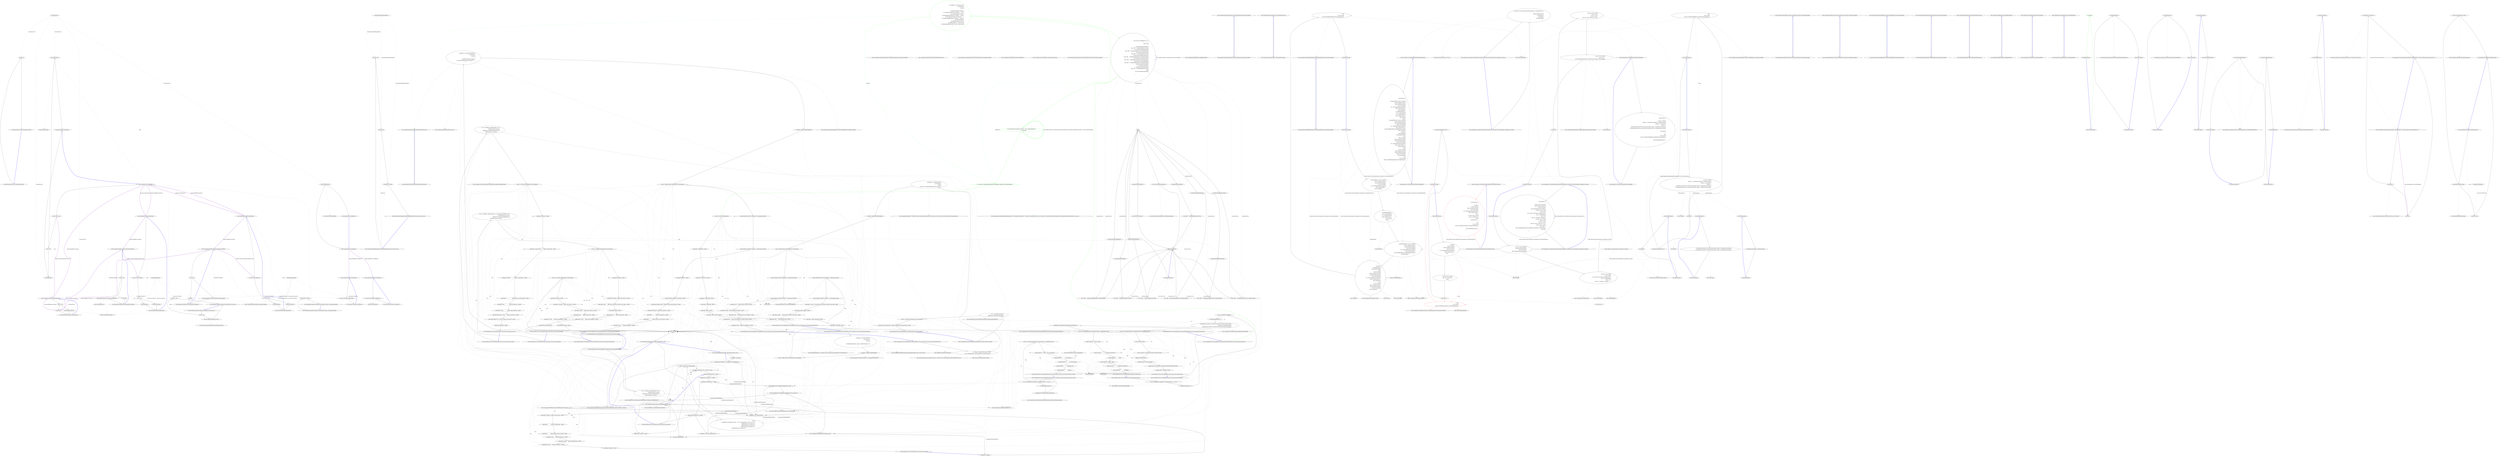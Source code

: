 digraph  {
n89 [label="CommandLine.Error", span=""];
n90 [label="CommandLine.TokenError", span=""];
n91 [label="CommandLine.NamedError", span=""];
n92 [label="CommandLine.HelpVerbRequestedError", span=""];
n0 [cluster="CommandLine.Error.Error(CommandLine.ErrorType)", label="Entry CommandLine.Error.Error(CommandLine.ErrorType)", span="73-73"];
n1 [cluster="CommandLine.Error.Error(CommandLine.ErrorType)", label="this.tag = tag", span="75-75"];
n2 [cluster="CommandLine.Error.Error(CommandLine.ErrorType)", label="Exit CommandLine.Error.Error(CommandLine.ErrorType)", span="73-73"];
n3 [cluster="CommandLine.Error.Equals(object)", label="Entry CommandLine.Error.Equals(object)", span="91-91"];
n4 [cluster="CommandLine.Error.Equals(object)", label="var other = obj as Error", span="93-93"];
n7 [cluster="CommandLine.Error.Equals(object)", label="return base.Equals(obj);", span="99-99"];
n5 [cluster="CommandLine.Error.Equals(object)", label="other != null", span="94-94"];
n6 [cluster="CommandLine.Error.Equals(object)", label="return Equals(other);", span="96-96"];
n8 [cluster="CommandLine.Error.Equals(object)", label="Exit CommandLine.Error.Equals(object)", span="91-91"];
n10 [cluster="object.Equals(object)", label="Entry object.Equals(object)", span="0-0"];
n9 [cluster="CommandLine.Error.Equals(CommandLine.Error)", label="Entry CommandLine.Error.Equals(CommandLine.Error)", span="116-116"];
n11 [cluster="CommandLine.Error.GetHashCode()", label="Entry CommandLine.Error.GetHashCode()", span="106-106"];
n12 [cluster="CommandLine.Error.GetHashCode()", label="return Tag.GetHashCode();", span="108-108"];
n13 [cluster="CommandLine.Error.GetHashCode()", label="Exit CommandLine.Error.GetHashCode()", span="106-106"];
n14 [cluster="System.Enum.GetHashCode()", label="Entry System.Enum.GetHashCode()", span="0-0"];
n15 [cluster="CommandLine.Error.Equals(CommandLine.Error)", label="other == null", span="118-118"];
n17 [cluster="CommandLine.Error.Equals(CommandLine.Error)", label="return Tag.Equals(other.Tag);", span="123-123"];
n16 [cluster="CommandLine.Error.Equals(CommandLine.Error)", label="return false;", span="120-120"];
n18 [cluster="CommandLine.Error.Equals(CommandLine.Error)", label="Exit CommandLine.Error.Equals(CommandLine.Error)", span="116-116"];
n19 [cluster="System.Enum.Equals(object)", label="Entry System.Enum.Equals(object)", span="0-0"];
n20 [cluster="CommandLine.TokenError.TokenError(CommandLine.ErrorType, string)", label="Entry CommandLine.TokenError.TokenError(CommandLine.ErrorType, string)", span="134-134"];
n21 [cluster="CommandLine.TokenError.TokenError(CommandLine.ErrorType, string)", label="token == null", span="137-137"];
n23 [cluster="CommandLine.TokenError.TokenError(CommandLine.ErrorType, string)", label="this.token = token", span="139-139"];
n22 [cluster="CommandLine.TokenError.TokenError(CommandLine.ErrorType, string)", label="throw new ArgumentNullException(''token'');", span="137-137"];
n24 [cluster="CommandLine.TokenError.TokenError(CommandLine.ErrorType, string)", label="Exit CommandLine.TokenError.TokenError(CommandLine.ErrorType, string)", span="134-134"];
n25 [cluster="System.ArgumentNullException.ArgumentNullException(string)", label="Entry System.ArgumentNullException.ArgumentNullException(string)", span="0-0"];
n26 [cluster="CommandLine.TokenError.Equals(object)", label="Entry CommandLine.TokenError.Equals(object)", span="155-155"];
n27 [cluster="CommandLine.TokenError.Equals(object)", label="var other = obj as TokenError", span="157-157"];
n30 [cluster="CommandLine.TokenError.Equals(object)", label="return base.Equals(obj);", span="163-163"];
n28 [cluster="CommandLine.TokenError.Equals(object)", label="other != null", span="158-158"];
n29 [cluster="CommandLine.TokenError.Equals(object)", label="return Equals(other);", span="160-160"];
n31 [cluster="CommandLine.TokenError.Equals(object)", label="Exit CommandLine.TokenError.Equals(object)", span="155-155"];
n32 [cluster="CommandLine.TokenError.Equals(CommandLine.TokenError)", label="Entry CommandLine.TokenError.Equals(CommandLine.TokenError)", span="180-180"];
n33 [cluster="CommandLine.TokenError.GetHashCode()", label="Entry CommandLine.TokenError.GetHashCode()", span="170-170"];
n34 [cluster="CommandLine.TokenError.GetHashCode()", label="return new {Tag, Token}.GetHashCode();", span="172-172"];
n35 [cluster="CommandLine.TokenError.GetHashCode()", label="Exit CommandLine.TokenError.GetHashCode()", span="170-170"];
n36 [cluster="object.GetHashCode()", label="Entry object.GetHashCode()", span="0-0"];
n37 [cluster="CommandLine.TokenError.Equals(CommandLine.TokenError)", label="other == null", span="182-182"];
n39 [cluster="CommandLine.TokenError.Equals(CommandLine.TokenError)", label="return Tag.Equals(other.Tag) && Token.Equals(other.Token);", span="187-187"];
n38 [cluster="CommandLine.TokenError.Equals(CommandLine.TokenError)", label="return false;", span="184-184"];
n40 [cluster="CommandLine.TokenError.Equals(CommandLine.TokenError)", label="Exit CommandLine.TokenError.Equals(CommandLine.TokenError)", span="180-180"];
n41 [cluster="string.Equals(string)", label="Entry string.Equals(string)", span="0-0"];
n42 [cluster="CommandLine.BadFormatTokenError.BadFormatTokenError(string)", label="Entry CommandLine.BadFormatTokenError.BadFormatTokenError(string)", span="196-196"];
n43 [cluster="CommandLine.BadFormatTokenError.BadFormatTokenError(string)", label="Exit CommandLine.BadFormatTokenError.BadFormatTokenError(string)", span="196-196"];
n44 [cluster="CommandLine.NamedError.NamedError(CommandLine.ErrorType, CommandLine.NameInfo)", label="Entry CommandLine.NamedError.NamedError(CommandLine.ErrorType, CommandLine.NameInfo)", span="209-209"];
n45 [cluster="CommandLine.NamedError.NamedError(CommandLine.ErrorType, CommandLine.NameInfo)", label="this.nameInfo = nameInfo", span="212-212"];
n46 [cluster="CommandLine.NamedError.NamedError(CommandLine.ErrorType, CommandLine.NameInfo)", label="Exit CommandLine.NamedError.NamedError(CommandLine.ErrorType, CommandLine.NameInfo)", span="209-209"];
n47 [cluster="CommandLine.NamedError.Equals(object)", label="Entry CommandLine.NamedError.Equals(object)", span="228-228"];
n48 [cluster="CommandLine.NamedError.Equals(object)", label="var other = obj as NamedError", span="230-230"];
n51 [cluster="CommandLine.NamedError.Equals(object)", label="return base.Equals(obj);", span="236-236"];
n49 [cluster="CommandLine.NamedError.Equals(object)", label="other != null", span="231-231"];
n50 [cluster="CommandLine.NamedError.Equals(object)", label="return Equals(other);", span="233-233"];
n52 [cluster="CommandLine.NamedError.Equals(object)", label="Exit CommandLine.NamedError.Equals(object)", span="228-228"];
n53 [cluster="CommandLine.NamedError.Equals(CommandLine.NamedError)", label="Entry CommandLine.NamedError.Equals(CommandLine.NamedError)", span="253-253"];
n54 [cluster="CommandLine.NamedError.GetHashCode()", label="Entry CommandLine.NamedError.GetHashCode()", span="243-243"];
n55 [cluster="CommandLine.NamedError.GetHashCode()", label="return new {Tag, NameInfo}.GetHashCode();", span="245-245"];
n56 [cluster="CommandLine.NamedError.GetHashCode()", label="Exit CommandLine.NamedError.GetHashCode()", span="243-243"];
n57 [cluster="CommandLine.NamedError.Equals(CommandLine.NamedError)", label="other == null", span="255-255"];
n59 [cluster="CommandLine.NamedError.Equals(CommandLine.NamedError)", label="return Tag.Equals(other.Tag) && NameInfo.Equals(other.NameInfo);", span="260-260"];
n58 [cluster="CommandLine.NamedError.Equals(CommandLine.NamedError)", label="return false;", span="257-257"];
n60 [cluster="CommandLine.NamedError.Equals(CommandLine.NamedError)", label="Exit CommandLine.NamedError.Equals(CommandLine.NamedError)", span="253-253"];
n61 [cluster="CommandLine.NameInfo.Equals(CommandLine.NameInfo)", label="Entry CommandLine.NameInfo.Equals(CommandLine.NameInfo)", span="90-90"];
n62 [cluster="CommandLine.MissingValueOptionError.MissingValueOptionError(CommandLine.NameInfo)", label="Entry CommandLine.MissingValueOptionError.MissingValueOptionError(CommandLine.NameInfo)", span="269-269"];
n63 [cluster="CommandLine.MissingValueOptionError.MissingValueOptionError(CommandLine.NameInfo)", label="Exit CommandLine.MissingValueOptionError.MissingValueOptionError(CommandLine.NameInfo)", span="269-269"];
n64 [cluster="CommandLine.UnknownOptionError.UnknownOptionError(string)", label="Entry CommandLine.UnknownOptionError.UnknownOptionError(string)", span="280-280"];
n65 [cluster="CommandLine.UnknownOptionError.UnknownOptionError(string)", label="Exit CommandLine.UnknownOptionError.UnknownOptionError(string)", span="280-280"];
n66 [cluster="CommandLine.MissingRequiredOptionError.MissingRequiredOptionError(CommandLine.NameInfo)", label="Entry CommandLine.MissingRequiredOptionError.MissingRequiredOptionError(CommandLine.NameInfo)", span="291-291"];
n67 [cluster="CommandLine.MissingRequiredOptionError.MissingRequiredOptionError(CommandLine.NameInfo)", label="Exit CommandLine.MissingRequiredOptionError.MissingRequiredOptionError(CommandLine.NameInfo)", span="291-291"];
n68 [cluster="CommandLine.MutuallyExclusiveSetError.MutuallyExclusiveSetError(CommandLine.NameInfo)", label="Entry CommandLine.MutuallyExclusiveSetError.MutuallyExclusiveSetError(CommandLine.NameInfo)", span="302-302"];
n69 [cluster="CommandLine.MutuallyExclusiveSetError.MutuallyExclusiveSetError(CommandLine.NameInfo)", label="Exit CommandLine.MutuallyExclusiveSetError.MutuallyExclusiveSetError(CommandLine.NameInfo)", span="302-302"];
n70 [cluster="CommandLine.BadFormatConversionError.BadFormatConversionError(CommandLine.NameInfo)", label="Entry CommandLine.BadFormatConversionError.BadFormatConversionError(CommandLine.NameInfo)", span="313-313"];
n71 [cluster="CommandLine.BadFormatConversionError.BadFormatConversionError(CommandLine.NameInfo)", label="Exit CommandLine.BadFormatConversionError.BadFormatConversionError(CommandLine.NameInfo)", span="313-313"];
n72 [cluster="CommandLine.SequenceOutOfRangeError.SequenceOutOfRangeError(CommandLine.NameInfo)", label="Entry CommandLine.SequenceOutOfRangeError.SequenceOutOfRangeError(CommandLine.NameInfo)", span="324-324"];
n73 [cluster="CommandLine.SequenceOutOfRangeError.SequenceOutOfRangeError(CommandLine.NameInfo)", label="Exit CommandLine.SequenceOutOfRangeError.SequenceOutOfRangeError(CommandLine.NameInfo)", span="324-324"];
n74 [cluster="CommandLine.RepeatedOptionError.RepeatedOptionError(CommandLine.NameInfo)", label="Entry CommandLine.RepeatedOptionError.RepeatedOptionError(CommandLine.NameInfo)", span="335-335"];
n75 [cluster="CommandLine.RepeatedOptionError.RepeatedOptionError(CommandLine.NameInfo)", label="Exit CommandLine.RepeatedOptionError.RepeatedOptionError(CommandLine.NameInfo)", span="335-335"];
n76 [cluster="CommandLine.BadVerbSelectedError.BadVerbSelectedError(string)", label="Entry CommandLine.BadVerbSelectedError.BadVerbSelectedError(string)", span="346-346"];
n77 [cluster="CommandLine.BadVerbSelectedError.BadVerbSelectedError(string)", label="Exit CommandLine.BadVerbSelectedError.BadVerbSelectedError(string)", span="346-346"];
n78 [cluster="CommandLine.HelpRequestedError.HelpRequestedError()", label="Entry CommandLine.HelpRequestedError.HelpRequestedError()", span="357-357"];
n79 [cluster="CommandLine.HelpRequestedError.HelpRequestedError()", label="Exit CommandLine.HelpRequestedError.HelpRequestedError()", span="357-357"];
n80 [cluster="CommandLine.HelpVerbRequestedError.HelpVerbRequestedError(string, System.Type, bool)", label="Entry CommandLine.HelpVerbRequestedError.HelpVerbRequestedError(string, System.Type, bool)", span="372-372"];
n81 [cluster="CommandLine.HelpVerbRequestedError.HelpVerbRequestedError(string, System.Type, bool)", label="this.verb = verb", span="375-375"];
n82 [cluster="CommandLine.HelpVerbRequestedError.HelpVerbRequestedError(string, System.Type, bool)", label="this.type = type", span="376-376"];
n83 [cluster="CommandLine.HelpVerbRequestedError.HelpVerbRequestedError(string, System.Type, bool)", label="this.matched = matched", span="377-377"];
n84 [cluster="CommandLine.HelpVerbRequestedError.HelpVerbRequestedError(string, System.Type, bool)", label="Exit CommandLine.HelpVerbRequestedError.HelpVerbRequestedError(string, System.Type, bool)", span="372-372"];
n85 [cluster="CommandLine.NoVerbSelectedError.NoVerbSelectedError()", label="Entry CommandLine.NoVerbSelectedError.NoVerbSelectedError()", span="410-410"];
n86 [cluster="CommandLine.NoVerbSelectedError.NoVerbSelectedError()", label="Exit CommandLine.NoVerbSelectedError.NoVerbSelectedError()", span="410-410"];
n87 [cluster="CommandLine.VersionRequestedError.VersionRequestedError()", label="Entry CommandLine.VersionRequestedError.VersionRequestedError()", span="421-421"];
n88 [cluster="CommandLine.VersionRequestedError.VersionRequestedError()", label="Exit CommandLine.VersionRequestedError.VersionRequestedError()", span="421-421"];
m1_49 [cluster="CommandLine.Tests.Unit.Text.HelpTextTests.Create_instance_with_enum_options_disabled()", file="HelpTextTests.cs", label="Entry CommandLine.Tests.Unit.Text.HelpTextTests.Create_instance_with_enum_options_disabled()", span="93-93"];
m1_51 [cluster="CommandLine.Tests.Unit.Text.HelpTextTests.Create_instance_with_enum_options_disabled()", file="HelpTextTests.cs", label="var lines = sut.ToString().ToNotEmptyLines().TrimStringArray()", span="104-104"];
m1_52 [cluster="CommandLine.Tests.Unit.Text.HelpTextTests.Create_instance_with_enum_options_disabled()", file="HelpTextTests.cs", label="Assert.Equal(''pre-options'', lines[0])", span="105-105"];
m1_53 [cluster="CommandLine.Tests.Unit.Text.HelpTextTests.Create_instance_with_enum_options_disabled()", file="HelpTextTests.cs", label="Assert.Equal(''--stringvalue    Define a string value here.'', lines[1])", span="106-106"];
m1_54 [cluster="CommandLine.Tests.Unit.Text.HelpTextTests.Create_instance_with_enum_options_disabled()", file="HelpTextTests.cs", label="Assert.Equal(''--shape          Define a enum value here.'', lines[2])", span="107-107"];
m1_55 [cluster="CommandLine.Tests.Unit.Text.HelpTextTests.Create_instance_with_enum_options_disabled()", file="HelpTextTests.cs", label="Assert.Equal(''--help           Display this help screen.'', lines[3])", span="108-108"];
m1_56 [cluster="CommandLine.Tests.Unit.Text.HelpTextTests.Create_instance_with_enum_options_disabled()", file="HelpTextTests.cs", label="Assert.Equal(''--version        Display version information.'', lines[4])", span="109-109"];
m1_57 [cluster="CommandLine.Tests.Unit.Text.HelpTextTests.Create_instance_with_enum_options_disabled()", file="HelpTextTests.cs", label="Assert.Equal(''post-options'', lines[5])", span="110-110"];
m1_50 [cluster="CommandLine.Tests.Unit.Text.HelpTextTests.Create_instance_with_enum_options_disabled()", file="HelpTextTests.cs", label="var sut = new HelpText { AddDashesToOption = true }\r\n                .AddPreOptionsLine(''pre-options'')\r\n                .AddOptions(new FakeOptionsWithHelpTextEnum())\r\n                .AddPostOptionsLine(''post-options'')", span="97-100"];
m1_58 [cluster="CommandLine.Tests.Unit.Text.HelpTextTests.Create_instance_with_enum_options_disabled()", file="HelpTextTests.cs", label="Exit CommandLine.Tests.Unit.Text.HelpTextTests.Create_instance_with_enum_options_disabled()", span="93-93"];
m1_135 [cluster="CommandLine.Text.HelpText.RenderParsingErrorsText<T>(CommandLine.ParserResult<T>, System.Func<CommandLine.Error, string>, System.Func<System.Collections.Generic.IEnumerable<CommandLine.MutuallyExclusiveSetError>, string>, int)", file="HelpTextTests.cs", label="Entry CommandLine.Text.HelpText.RenderParsingErrorsText<T>(CommandLine.ParserResult<T>, System.Func<CommandLine.Error, string>, System.Func<System.Collections.Generic.IEnumerable<CommandLine.MutuallyExclusiveSetError>, string>, int)", span="449-449"];
m1_16 [cluster="CommandLine.BaseOptionAttribute.BaseOptionAttribute(char?, string)", file="HelpTextTests.cs", label="UniqueName = new string(_shortName.Value, 1)", span="75-75"];
m1_22 [cluster="CommandLine.BaseOptionAttribute.BaseOptionAttribute(char?, string)", file="HelpTextTests.cs", label="UniqueName = LongName", span="86-86"];
m1_24 [cluster="System.ArgumentNullException.ArgumentNullException(string, string)", file="HelpTextTests.cs", label="Entry System.ArgumentNullException.ArgumentNullException(string, string)", span="0-0"];
m1_23 [cluster="CommandLine.BaseOptionAttribute.BaseOptionAttribute(char?, string)", file="HelpTextTests.cs", label="Exit CommandLine.BaseOptionAttribute.BaseOptionAttribute(char?, string)", span="66-66"];
m1_25 [cluster="CommandLine.Tests.Unit.Text.HelpTextTests.Create_instance_with_options()", file="HelpTextTests.cs", label="CommandLine.BaseOptionAttribute", span=""];
m1_26 [cluster="CommandLine.Tests.Unit.Text.HelpTextTests.Create_instance_with_options()", file="HelpTextTests.cs", label="Assert.Equal(''--stringvalue    Define a string value here.'', lines[1])", span="59-59"];
m1_27 [cluster="CommandLine.Tests.Unit.Text.HelpTextTests.Create_instance_with_options()", file="HelpTextTests.cs", label="Assert.Equal(''-i               Define a int sequence here.'', lines[2])", span="60-60"];
m1_28 [cluster="CommandLine.Tests.Unit.Text.HelpTextTests.Create_instance_with_options()", file="HelpTextTests.cs", label="Assert.Equal(''-x               Define a boolean or switch value here.'', lines[3])", span="61-61"];
m1_29 [cluster="CommandLine.Tests.Unit.Text.HelpTextTests.Create_instance_with_options()", file="HelpTextTests.cs", label="Assert.Equal(''--help           Display this help screen.'', lines[4])", span="62-62"];
m1_30 [cluster="CommandLine.Tests.Unit.Text.HelpTextTests.Create_instance_with_options()", file="HelpTextTests.cs", label="Assert.Equal(''--version        Display version information.'', lines[5])", span="63-63"];
m1_31 [cluster="CommandLine.Tests.Unit.Text.HelpTextTests.Create_instance_with_options()", file="HelpTextTests.cs", label="Assert.Equal(''value pos. 0     Define a long value here.'', lines[6])", span="64-64"];
m1_32 [cluster="CommandLine.Tests.Unit.Text.HelpTextTests.Create_instance_with_options()", file="HelpTextTests.cs", label="Assert.Equal(''post-options'', lines[7])", span="65-65"];
m1_33 [cluster="CommandLine.Tests.Unit.Text.HelpTextTests.Create_instance_with_options()", file="HelpTextTests.cs", label="Exit CommandLine.Tests.Unit.Text.HelpTextTests.Create_instance_with_options()", span="46-46"];
m1_66 [cluster="CommandLine.Tests.Unit.Text.HelpTextTests.When_help_text_is_longer_than_width_it_will_wrap_around_as_if_in_a_column()", file="HelpTextTests.cs", label="Entry CommandLine.Tests.Unit.Text.HelpTextTests.When_help_text_is_longer_than_width_it_will_wrap_around_as_if_in_a_column()", span="130-130"];
m1_70 [cluster="CommandLine.Tests.Unit.Text.HelpTextTests.When_help_text_is_longer_than_width_it_will_wrap_around_as_if_in_a_column()", file="HelpTextTests.cs", label="var lines = sut.ToString().Split(new[] { Environment.NewLine }, StringSplitOptions.None)", span="139-139"];
m1_69 [cluster="CommandLine.Tests.Unit.Text.HelpTextTests.When_help_text_is_longer_than_width_it_will_wrap_around_as_if_in_a_column()", file="HelpTextTests.cs", label="sut.AddOptions(new FakeOptionsWithLongDescription())", span="136-136"];
m1_67 [cluster="CommandLine.Tests.Unit.Text.HelpTextTests.When_help_text_is_longer_than_width_it_will_wrap_around_as_if_in_a_column()", file="HelpTextTests.cs", label="var sut = new HelpText(new HeadingInfo(''CommandLine.Tests.dll'', ''1.9.4.131''))", span="134-134"];
m1_71 [cluster="CommandLine.Tests.Unit.Text.HelpTextTests.When_help_text_is_longer_than_width_it_will_wrap_around_as_if_in_a_column()", file="HelpTextTests.cs", label="lines[2].Should().Be(''  v, verbose    This is the description'')", span="140-140"];
m1_72 [cluster="CommandLine.Tests.Unit.Text.HelpTextTests.When_help_text_is_longer_than_width_it_will_wrap_around_as_if_in_a_column()", file="HelpTextTests.cs", label="lines[3].Should().Be(''                of the verbosity to '')", span="142-142"];
m1_73 [cluster="CommandLine.Tests.Unit.Text.HelpTextTests.When_help_text_is_longer_than_width_it_will_wrap_around_as_if_in_a_column()", file="HelpTextTests.cs", label="lines[4].Should().Be(''                test out the wrapping '')", span="143-143"];
m1_74 [cluster="CommandLine.Tests.Unit.Text.HelpTextTests.When_help_text_is_longer_than_width_it_will_wrap_around_as_if_in_a_column()", file="HelpTextTests.cs", label="lines[5].Should().Be(''                capabilities of the '')", span="144-144"];
m1_75 [cluster="CommandLine.Tests.Unit.Text.HelpTextTests.When_help_text_is_longer_than_width_it_will_wrap_around_as_if_in_a_column()", file="HelpTextTests.cs", label="lines[6].Should().Be(''                Help Text.'')", span="145-145"];
m1_68 [cluster="CommandLine.Tests.Unit.Text.HelpTextTests.When_help_text_is_longer_than_width_it_will_wrap_around_as_if_in_a_column()", file="HelpTextTests.cs", label="sut.MaximumDisplayWidth = 40", span="135-135"];
m1_76 [cluster="CommandLine.Tests.Unit.Text.HelpTextTests.When_help_text_is_longer_than_width_it_will_wrap_around_as_if_in_a_column()", file="HelpTextTests.cs", label="Exit CommandLine.Tests.Unit.Text.HelpTextTests.When_help_text_is_longer_than_width_it_will_wrap_around_as_if_in_a_column()", span="130-130"];
m1_81 [cluster="CommandLine.Tests.Unit.Text.HelpTextTests.Long_help_text_without_spaces()", file="HelpTextTests.cs", label="Entry CommandLine.Tests.Unit.Text.HelpTextTests.Long_help_text_without_spaces()", span="150-150"];
m1_85 [cluster="CommandLine.Tests.Unit.Text.HelpTextTests.Long_help_text_without_spaces()", file="HelpTextTests.cs", label="var lines = sut.ToString().Split(new[] { Environment.NewLine }, StringSplitOptions.None)", span="159-159"];
m1_84 [cluster="CommandLine.Tests.Unit.Text.HelpTextTests.Long_help_text_without_spaces()", file="HelpTextTests.cs", label="sut.AddOptions(new FakeOptionsWithLongDescriptionAndNoSpaces())", span="156-156"];
m1_82 [cluster="CommandLine.Tests.Unit.Text.HelpTextTests.Long_help_text_without_spaces()", file="HelpTextTests.cs", label="var sut = new HelpText(new HeadingInfo(''CommandLine.Tests.dll'', ''1.9.4.131''))", span="154-154"];
m1_86 [cluster="CommandLine.Tests.Unit.Text.HelpTextTests.Long_help_text_without_spaces()", file="HelpTextTests.cs", label="lines[2].Should().Be(''  v, verbose    Before '')", span="160-160"];
m1_87 [cluster="CommandLine.Tests.Unit.Text.HelpTextTests.Long_help_text_without_spaces()", file="HelpTextTests.cs", label="lines[3].Should().Be(''                012345678901234567890123'')", span="161-161"];
m1_88 [cluster="CommandLine.Tests.Unit.Text.HelpTextTests.Long_help_text_without_spaces()", file="HelpTextTests.cs", label="lines[4].Should().Be(''                After'')", span="162-162"];
m1_89 [cluster="CommandLine.Tests.Unit.Text.HelpTextTests.Long_help_text_without_spaces()", file="HelpTextTests.cs", label="lines[5].Should().Be(''  input-file    Before '')", span="163-163"];
m1_90 [cluster="CommandLine.Tests.Unit.Text.HelpTextTests.Long_help_text_without_spaces()", file="HelpTextTests.cs", label="lines[6].Should().Be(''                012345678901234567890123'')", span="164-164"];
m1_91 [cluster="CommandLine.Tests.Unit.Text.HelpTextTests.Long_help_text_without_spaces()", file="HelpTextTests.cs", label="lines[7].Should().Be(''                456789 After'')", span="165-165"];
m1_83 [cluster="CommandLine.Tests.Unit.Text.HelpTextTests.Long_help_text_without_spaces()", file="HelpTextTests.cs", label="sut.MaximumDisplayWidth = 40", span="155-155"];
m1_92 [cluster="CommandLine.Tests.Unit.Text.HelpTextTests.Long_help_text_without_spaces()", file="HelpTextTests.cs", label="Exit CommandLine.Tests.Unit.Text.HelpTextTests.Long_help_text_without_spaces()", span="150-150"];
m1_122 [cluster="CommandLine.NotParsed<T>.NotParsed(T, System.Collections.Generic.IEnumerable<CommandLine.Error>)", file="HelpTextTests.cs", label="Entry CommandLine.NotParsed<T>.NotParsed(T, System.Collections.Generic.IEnumerable<CommandLine.Error>)", span="142-142"];
m1_176 [cluster="Unk.True", file="HelpTextTests.cs", label="Entry Unk.True", span=""];
m1_160 [cluster="CommandLine.Tests.Unit.Text.HelpTextTests.Invoke_AutoBuild_for_Options_returns_appropriate_formatted_text()", file="HelpTextTests.cs", label="Entry CommandLine.Tests.Unit.Text.HelpTextTests.Invoke_AutoBuild_for_Options_returns_appropriate_formatted_text()", span="256-256"];
m1_161 [cluster="CommandLine.Tests.Unit.Text.HelpTextTests.Invoke_AutoBuild_for_Options_returns_appropriate_formatted_text()", file="HelpTextTests.cs", label="var fakeResult = new NotParsed<FakeOptions>(\r\n                new FakeOptions(),\r\n                new Error[]\r\n                    {\r\n                        new BadFormatTokenError(''badtoken''),\r\n                        new SequenceOutOfRangeError(new NameInfo(''i'', ''''))\r\n                    })", span="259-265"];
m1_162 [cluster="CommandLine.Tests.Unit.Text.HelpTextTests.Invoke_AutoBuild_for_Options_returns_appropriate_formatted_text()", file="HelpTextTests.cs", label="var helpText = HelpText.AutoBuild(fakeResult)", span="268-268"];
m1_163 [cluster="CommandLine.Tests.Unit.Text.HelpTextTests.Invoke_AutoBuild_for_Options_returns_appropriate_formatted_text()", file="HelpTextTests.cs", label="var lines = helpText.ToString().ToNotEmptyLines().TrimStringArray()", span="271-271"];
m1_166 [cluster="CommandLine.Tests.Unit.Text.HelpTextTests.Invoke_AutoBuild_for_Options_returns_appropriate_formatted_text()", file="HelpTextTests.cs", label="Assert.Equal(''ERROR(S):'', lines[2])", span="275-275"];
m1_167 [cluster="CommandLine.Tests.Unit.Text.HelpTextTests.Invoke_AutoBuild_for_Options_returns_appropriate_formatted_text()", file="HelpTextTests.cs", label="Assert.Equal(''Token 'badtoken' is not recognized.'', lines[3])", span="276-276"];
m1_168 [cluster="CommandLine.Tests.Unit.Text.HelpTextTests.Invoke_AutoBuild_for_Options_returns_appropriate_formatted_text()", file="HelpTextTests.cs", label="Assert.Equal(''A sequence option 'i' is defined with few items than required.'', lines[4])", span="277-277"];
m1_169 [cluster="CommandLine.Tests.Unit.Text.HelpTextTests.Invoke_AutoBuild_for_Options_returns_appropriate_formatted_text()", file="HelpTextTests.cs", label="Assert.Equal(''--stringvalue    Define a string value here.'', lines[5])", span="278-278"];
m1_170 [cluster="CommandLine.Tests.Unit.Text.HelpTextTests.Invoke_AutoBuild_for_Options_returns_appropriate_formatted_text()", file="HelpTextTests.cs", label="Assert.Equal(''-i               Define a int sequence here.'', lines[6])", span="279-279"];
m1_171 [cluster="CommandLine.Tests.Unit.Text.HelpTextTests.Invoke_AutoBuild_for_Options_returns_appropriate_formatted_text()", file="HelpTextTests.cs", label="Assert.Equal(''-x               Define a boolean or switch value here.'', lines[7])", span="280-280"];
m1_172 [cluster="CommandLine.Tests.Unit.Text.HelpTextTests.Invoke_AutoBuild_for_Options_returns_appropriate_formatted_text()", file="HelpTextTests.cs", label="Assert.Equal(''--help           Display this help screen.'', lines[8])", span="281-281"];
m1_164 [cluster="CommandLine.Tests.Unit.Text.HelpTextTests.Invoke_AutoBuild_for_Options_returns_appropriate_formatted_text()", file="HelpTextTests.cs", label="Assert.True(lines[0].StartsWith(''CommandLine'', StringComparison.Ordinal))", span="273-273"];
m1_165 [cluster="CommandLine.Tests.Unit.Text.HelpTextTests.Invoke_AutoBuild_for_Options_returns_appropriate_formatted_text()", file="HelpTextTests.cs", label="Assert.True(lines[1].StartsWith(''Copyright (c)'', StringComparison.Ordinal))", span="274-274"];
m1_173 [cluster="CommandLine.Tests.Unit.Text.HelpTextTests.Invoke_AutoBuild_for_Options_returns_appropriate_formatted_text()", file="HelpTextTests.cs", label="Exit CommandLine.Tests.Unit.Text.HelpTextTests.Invoke_AutoBuild_for_Options_returns_appropriate_formatted_text()", span="256-256"];
m1_204 [cluster="CommandLine.Tests.Unit.Text.HelpTextTests.Create_instance_with_options_and_values()", file="HelpTextTests.cs", label="Entry CommandLine.Tests.Unit.Text.HelpTextTests.Create_instance_with_options_and_values()", span="339-339"];
m1_206 [cluster="CommandLine.Tests.Unit.Text.HelpTextTests.Create_instance_with_options_and_values()", file="HelpTextTests.cs", label="var lines = sut.ToString().ToNotEmptyLines().TrimStringArray()", span="350-350"];
m1_207 [cluster="CommandLine.Tests.Unit.Text.HelpTextTests.Create_instance_with_options_and_values()", file="HelpTextTests.cs", label="Assert.Equal(''pre-options'', lines[0])", span="351-351"];
m1_208 [cluster="CommandLine.Tests.Unit.Text.HelpTextTests.Create_instance_with_options_and_values()", file="HelpTextTests.cs", label="Assert.Equal(''--stringvalue=STR            Define a string value here.'', lines[1])", span="352-352"];
m1_209 [cluster="CommandLine.Tests.Unit.Text.HelpTextTests.Create_instance_with_options_and_values()", file="HelpTextTests.cs", label="Assert.Equal(''-i INTSEQ                    Define a int sequence here.'', lines[2])", span="353-353"];
m1_210 [cluster="CommandLine.Tests.Unit.Text.HelpTextTests.Create_instance_with_options_and_values()", file="HelpTextTests.cs", label="Assert.Equal(''-x                           Define a boolean or switch value here.'', lines[3])", span="354-354"];
m1_211 [cluster="CommandLine.Tests.Unit.Text.HelpTextTests.Create_instance_with_options_and_values()", file="HelpTextTests.cs", label="Assert.Equal(''--help                       Display this help screen.'', lines[4])", span="355-355"];
m1_212 [cluster="CommandLine.Tests.Unit.Text.HelpTextTests.Create_instance_with_options_and_values()", file="HelpTextTests.cs", label="Assert.Equal(''--version                    Display version information.'', lines[5])", span="356-356"];
m1_213 [cluster="CommandLine.Tests.Unit.Text.HelpTextTests.Create_instance_with_options_and_values()", file="HelpTextTests.cs", label="Assert.Equal(''number (pos. 0) NUM          Define a long value here.'', lines[6])", span="357-357"];
m1_214 [cluster="CommandLine.Tests.Unit.Text.HelpTextTests.Create_instance_with_options_and_values()", file="HelpTextTests.cs", label="Assert.Equal(''paintcolor (pos. 1) COLOR    Define a color value here.'', lines[7])", span="358-358"];
m1_215 [cluster="CommandLine.Tests.Unit.Text.HelpTextTests.Create_instance_with_options_and_values()", file="HelpTextTests.cs", label="Assert.Equal(''post-options'', lines[8])", span="359-359"];
m1_205 [cluster="CommandLine.Tests.Unit.Text.HelpTextTests.Create_instance_with_options_and_values()", file="HelpTextTests.cs", label="var sut = new HelpText { AddDashesToOption = true }\r\n                .AddPreOptionsLine(''pre-options'')\r\n                .AddOptions(new FakeOptionsWithHelpTextValue())\r\n                .AddPostOptionsLine(''post-options'')", span="343-346"];
m1_216 [cluster="CommandLine.Tests.Unit.Text.HelpTextTests.Create_instance_with_options_and_values()", file="HelpTextTests.cs", label="Exit CommandLine.Tests.Unit.Text.HelpTextTests.Create_instance_with_options_and_values()", span="339-339"];
m1_175 [cluster="string.StartsWith(string, System.StringComparison)", file="HelpTextTests.cs", label="Entry string.StartsWith(string, System.StringComparison)", span="0-0"];
m1_128 [cluster="CommandLine.MissingRequiredOptionError.MissingRequiredOptionError(CommandLine.NameInfo)", file="HelpTextTests.cs", label="Entry CommandLine.MissingRequiredOptionError.MissingRequiredOptionError(CommandLine.NameInfo)", span="291-291"];
m1_188 [cluster="CommandLine.Tests.Unit.Text.HelpTextTests.Invoke_AutoBuild_for_Verbs_with_unknown_verb_returns_appropriate_formatted_text()", file="HelpTextTests.cs", label="Entry CommandLine.Tests.Unit.Text.HelpTextTests.Invoke_AutoBuild_for_Verbs_with_unknown_verb_returns_appropriate_formatted_text()", span="312-312"];
m1_190 [cluster="CommandLine.Tests.Unit.Text.HelpTextTests.Invoke_AutoBuild_for_Verbs_with_unknown_verb_returns_appropriate_formatted_text()", file="HelpTextTests.cs", label="var fakeResult = new NotParsed<object>(\r\n                new NullInstance(),\r\n                verbTypes,\r\n                new Error[] { new HelpVerbRequestedError(null, null, false) })", span="317-320"];
m1_189 [cluster="CommandLine.Tests.Unit.Text.HelpTextTests.Invoke_AutoBuild_for_Verbs_with_unknown_verb_returns_appropriate_formatted_text()", file="HelpTextTests.cs", label="var verbTypes = Enumerable.Empty<Type>().Concat(\r\n                new[] { typeof(AddOptions), typeof(CommitOptions), typeof(CloneOptions) })", span="315-316"];
m1_191 [cluster="CommandLine.Tests.Unit.Text.HelpTextTests.Invoke_AutoBuild_for_Verbs_with_unknown_verb_returns_appropriate_formatted_text()", file="HelpTextTests.cs", label="var helpText = HelpText.AutoBuild(fakeResult)", span="323-323"];
m1_192 [cluster="CommandLine.Tests.Unit.Text.HelpTextTests.Invoke_AutoBuild_for_Verbs_with_unknown_verb_returns_appropriate_formatted_text()", file="HelpTextTests.cs", label="var lines = helpText.ToString().ToNotEmptyLines().TrimStringArray()", span="326-326"];
m1_195 [cluster="CommandLine.Tests.Unit.Text.HelpTextTests.Invoke_AutoBuild_for_Verbs_with_unknown_verb_returns_appropriate_formatted_text()", file="HelpTextTests.cs", label="Assert.Equal(''add        Add file contents to the index.'', lines[2])", span="330-330"];
m1_196 [cluster="CommandLine.Tests.Unit.Text.HelpTextTests.Invoke_AutoBuild_for_Verbs_with_unknown_verb_returns_appropriate_formatted_text()", file="HelpTextTests.cs", label="Assert.Equal(''commit     Record changes to the repository.'', lines[3])", span="331-331"];
m1_197 [cluster="CommandLine.Tests.Unit.Text.HelpTextTests.Invoke_AutoBuild_for_Verbs_with_unknown_verb_returns_appropriate_formatted_text()", file="HelpTextTests.cs", label="Assert.Equal(''clone      Clone a repository into a new directory.'', lines[4])", span="332-332"];
m1_198 [cluster="CommandLine.Tests.Unit.Text.HelpTextTests.Invoke_AutoBuild_for_Verbs_with_unknown_verb_returns_appropriate_formatted_text()", file="HelpTextTests.cs", label="Assert.Equal(''help       Display more information on a specific command.'', lines[5])", span="333-333"];
m1_199 [cluster="CommandLine.Tests.Unit.Text.HelpTextTests.Invoke_AutoBuild_for_Verbs_with_unknown_verb_returns_appropriate_formatted_text()", file="HelpTextTests.cs", label="Assert.Equal(''version    Display version information.'', lines[6])", span="334-334"];
m1_193 [cluster="CommandLine.Tests.Unit.Text.HelpTextTests.Invoke_AutoBuild_for_Verbs_with_unknown_verb_returns_appropriate_formatted_text()", file="HelpTextTests.cs", label="Assert.True(lines[0].StartsWith(''CommandLine'', StringComparison.Ordinal))", span="328-328"];
m1_194 [cluster="CommandLine.Tests.Unit.Text.HelpTextTests.Invoke_AutoBuild_for_Verbs_with_unknown_verb_returns_appropriate_formatted_text()", file="HelpTextTests.cs", label="Assert.True(lines[1].StartsWith(''Copyright (c)'', StringComparison.Ordinal))", span="329-329"];
m1_200 [cluster="CommandLine.Tests.Unit.Text.HelpTextTests.Invoke_AutoBuild_for_Verbs_with_unknown_verb_returns_appropriate_formatted_text()", file="HelpTextTests.cs", label="Exit CommandLine.Tests.Unit.Text.HelpTextTests.Invoke_AutoBuild_for_Verbs_with_unknown_verb_returns_appropriate_formatted_text()", span="312-312"];
m1_37 [cluster="CommandLine.Tests.Unit.Text.HelpTextTests.Create_instance_with_enum_options_enabled()", file="HelpTextTests.cs", label="Entry CommandLine.Tests.Unit.Text.HelpTextTests.Create_instance_with_enum_options_enabled()", span="70-70"];
m1_39 [cluster="CommandLine.Tests.Unit.Text.HelpTextTests.Create_instance_with_enum_options_enabled()", file="HelpTextTests.cs", label="var lines = sut.ToString().ToNotEmptyLines().TrimStringArray()", span="81-81"];
m1_40 [cluster="CommandLine.Tests.Unit.Text.HelpTextTests.Create_instance_with_enum_options_enabled()", file="HelpTextTests.cs", label="Assert.Equal(''pre-options'', lines[0])", span="82-82"];
m1_41 [cluster="CommandLine.Tests.Unit.Text.HelpTextTests.Create_instance_with_enum_options_enabled()", file="HelpTextTests.cs", label="Assert.Equal(''--stringvalue    Define a string value here.'', lines[1])", span="83-83"];
m1_42 [cluster="CommandLine.Tests.Unit.Text.HelpTextTests.Create_instance_with_enum_options_enabled()", file="HelpTextTests.cs", label="Assert.Equal(''--shape          Define a enum value here. Valid values: Circle, Square,'', lines[2])", span="84-84"];
m1_43 [cluster="CommandLine.Tests.Unit.Text.HelpTextTests.Create_instance_with_enum_options_enabled()", file="HelpTextTests.cs", label="Assert.Equal(''Triangle'', lines[3])", span="85-85"];
m1_44 [cluster="CommandLine.Tests.Unit.Text.HelpTextTests.Create_instance_with_enum_options_enabled()", file="HelpTextTests.cs", label="Assert.Equal(''--help           Display this help screen.'', lines[4])", span="86-86"];
m1_45 [cluster="CommandLine.Tests.Unit.Text.HelpTextTests.Create_instance_with_enum_options_enabled()", file="HelpTextTests.cs", label="Assert.Equal(''--version        Display version information.'', lines[5])", span="87-87"];
m1_46 [cluster="CommandLine.Tests.Unit.Text.HelpTextTests.Create_instance_with_enum_options_enabled()", file="HelpTextTests.cs", label="Assert.Equal(''post-options'', lines[6])", span="88-88"];
m1_38 [cluster="CommandLine.Tests.Unit.Text.HelpTextTests.Create_instance_with_enum_options_enabled()", file="HelpTextTests.cs", label="var sut = new HelpText { AddDashesToOption = true, AddEnumValuesToHelpText = true }\r\n                .AddPreOptionsLine(''pre-options'')\r\n                .AddOptions(new FakeOptionsWithHelpTextEnum())\r\n                .AddPostOptionsLine(''post-options'')", span="74-77"];
m1_47 [cluster="CommandLine.Tests.Unit.Text.HelpTextTests.Create_instance_with_enum_options_enabled()", file="HelpTextTests.cs", label="Exit CommandLine.Tests.Unit.Text.HelpTextTests.Create_instance_with_enum_options_enabled()", span="70-70"];
m1_94 [cluster="CommandLine.Tests.Unit.Text.HelpTextTests.Long_pre_and_post_lines_without_spaces()", file="HelpTextTests.cs", label="Entry CommandLine.Tests.Unit.Text.HelpTextTests.Long_pre_and_post_lines_without_spaces()", span="170-170"];
m1_98 [cluster="CommandLine.Tests.Unit.Text.HelpTextTests.Long_pre_and_post_lines_without_spaces()", file="HelpTextTests.cs", label="var lines = sut.ToString().Split(new[] { Environment.NewLine }, StringSplitOptions.None)", span="181-181"];
m1_97 [cluster="CommandLine.Tests.Unit.Text.HelpTextTests.Long_pre_and_post_lines_without_spaces()", file="HelpTextTests.cs", label="sut.AddPreOptionsLine(''Before 0123456789012345678901234567890123456789012 After'')\r\n                .AddOptions(new FakeOptionsForHelp())\r\n                .AddPostOptionsLine(''Before 0123456789012345678901234567890123456789 After'')", span="176-178"];
m1_95 [cluster="CommandLine.Tests.Unit.Text.HelpTextTests.Long_pre_and_post_lines_without_spaces()", file="HelpTextTests.cs", label="var sut = new HelpText(''Heading Info.'')", span="174-174"];
m1_99 [cluster="CommandLine.Tests.Unit.Text.HelpTextTests.Long_pre_and_post_lines_without_spaces()", file="HelpTextTests.cs", label="lines[1].Should().Be(''Before '')", span="182-182"];
m1_100 [cluster="CommandLine.Tests.Unit.Text.HelpTextTests.Long_pre_and_post_lines_without_spaces()", file="HelpTextTests.cs", label="lines[2].Should().Be(''0123456789012345678901234567890123456789'')", span="183-183"];
m1_101 [cluster="CommandLine.Tests.Unit.Text.HelpTextTests.Long_pre_and_post_lines_without_spaces()", file="HelpTextTests.cs", label="lines[3].Should().Be(''012 After'')", span="184-184"];
m1_102 [cluster="CommandLine.Tests.Unit.Text.HelpTextTests.Long_pre_and_post_lines_without_spaces()", file="HelpTextTests.cs", label="lines[lines.Length - 3].Should().Be(''Before '')", span="185-185"];
m1_103 [cluster="CommandLine.Tests.Unit.Text.HelpTextTests.Long_pre_and_post_lines_without_spaces()", file="HelpTextTests.cs", label="lines[lines.Length - 2].Should().Be(''0123456789012345678901234567890123456789'')", span="186-186"];
m1_104 [cluster="CommandLine.Tests.Unit.Text.HelpTextTests.Long_pre_and_post_lines_without_spaces()", file="HelpTextTests.cs", label="lines[lines.Length - 1].Should().Be('' After'')", span="187-187"];
m1_96 [cluster="CommandLine.Tests.Unit.Text.HelpTextTests.Long_pre_and_post_lines_without_spaces()", file="HelpTextTests.cs", label="sut.MaximumDisplayWidth = 40", span="175-175"];
m1_105 [cluster="CommandLine.Tests.Unit.Text.HelpTextTests.Long_pre_and_post_lines_without_spaces()", file="HelpTextTests.cs", label="Exit CommandLine.Tests.Unit.Text.HelpTextTests.Long_pre_and_post_lines_without_spaces()", span="170-170"];
m1_0 [cluster="CommandLine.BaseOptionAttribute.BaseOptionAttribute(char, string)", file="HelpTextTests.cs", label="Entry CommandLine.BaseOptionAttribute.BaseOptionAttribute(char, string)", span="49-49"];
m1_1 [cluster="CommandLine.BaseOptionAttribute.BaseOptionAttribute(char, string)", file="HelpTextTests.cs", label="_shortName = shortName", span="51-51"];
m1_2 [cluster="CommandLine.BaseOptionAttribute.BaseOptionAttribute(char, string)", file="HelpTextTests.cs", label="_shortName.Value.IsWhiteSpace() || _shortName.Value.IsLineTerminator()", span="52-52"];
m1_48 [cluster="CommandLine.Tests.Fakes.FakeOptionsWithHelpTextEnum.FakeOptionsWithHelpTextEnum()", file="HelpTextTests.cs", label="Entry CommandLine.Tests.Fakes.FakeOptionsWithHelpTextEnum.FakeOptionsWithHelpTextEnum()", span="11-11"];
m1_78 [cluster="string.Split(string[], System.StringSplitOptions)", file="HelpTextTests.cs", label="Entry string.Split(string[], System.StringSplitOptions)", span="0-0"];
m1_203 [cluster="CommandLine.NotParsed<T>.NotParsed(T, System.Collections.Generic.IEnumerable<System.Type>, System.Collections.Generic.IEnumerable<CommandLine.Error>)", file="HelpTextTests.cs", label="Entry CommandLine.NotParsed<T>.NotParsed(T, System.Collections.Generic.IEnumerable<System.Type>, System.Collections.Generic.IEnumerable<CommandLine.Error>)", span="136-136"];
m1_156 [cluster="System.InvalidOperationException.InvalidOperationException()", file="HelpTextTests.cs", label="Entry System.InvalidOperationException.InvalidOperationException()", span="0-0"];
m1_201 [cluster="System.Linq.Enumerable.Empty<TResult>()", file="HelpTextTests.cs", label="Entry System.Linq.Enumerable.Empty<TResult>()", span="0-0"];
m1_36 [cluster="System.Collections.Generic.IEnumerable<string>.TrimStringArray()", file="HelpTextTests.cs", label="Entry System.Collections.Generic.IEnumerable<string>.TrimStringArray()", span="15-15"];
m1_217 [cluster="CommandLine.Tests.Fakes.FakeOptionsWithHelpTextValue.FakeOptionsWithHelpTextValue()", file="HelpTextTests.cs", label="Entry CommandLine.Tests.Fakes.FakeOptionsWithHelpTextValue.FakeOptionsWithHelpTextValue()", span="6-6"];
m1_132 [cluster="CommandLine.BadVerbSelectedError.BadVerbSelectedError(string)", file="HelpTextTests.cs", label="Entry CommandLine.BadVerbSelectedError.BadVerbSelectedError(string)", span="346-346"];
m1_10 [cluster="CommandLine.Tests.Unit.Text.HelpTextTests.Create_instance_without_options()", file="HelpTextTests.cs", label="Assert.Equal(''Copyright (C) 2005 - 2013 Author'', lines[1])", span="37-37"];
m1_59 [cluster="CommandLine.Tests.Unit.Text.HelpTextTests.When_defined_MetaValue_should_be_rendered()", file="HelpTextTests.cs", label="Entry CommandLine.Tests.Unit.Text.HelpTextTests.When_defined_MetaValue_should_be_rendered()", span="115-115"];
m1_61 [cluster="CommandLine.Tests.Unit.Text.HelpTextTests.When_defined_MetaValue_should_be_rendered()", file="HelpTextTests.cs", label="var lines = sut.ToString().ToNotEmptyLines().TrimStringArray()", span="123-123"];
m1_62 [cluster="CommandLine.Tests.Unit.Text.HelpTextTests.When_defined_MetaValue_should_be_rendered()", file="HelpTextTests.cs", label="Assert.Equal(''i FILE, input-file=FILE    Required. Specify input FILE to be processed.'', lines[2])", span="125-125"];
m1_60 [cluster="CommandLine.Tests.Unit.Text.HelpTextTests.When_defined_MetaValue_should_be_rendered()", file="HelpTextTests.cs", label="var sut = new HelpText(''Meta Value.'')\r\n                .AddOptions(new FakeOptionsWithMetaValue())", span="119-120"];
m1_63 [cluster="CommandLine.Tests.Unit.Text.HelpTextTests.When_defined_MetaValue_should_be_rendered()", file="HelpTextTests.cs", label="Exit CommandLine.Tests.Unit.Text.HelpTextTests.When_defined_MetaValue_should_be_rendered()", span="115-115"];
m1_134 [cluster="CommandLine.HelpVerbRequestedError.HelpVerbRequestedError(string, System.Type, bool)", file="HelpTextTests.cs", label="Entry CommandLine.HelpVerbRequestedError.HelpVerbRequestedError(string, System.Type, bool)", span="372-372"];
m1_3 [cluster="CommandLine.BaseOptionAttribute.BaseOptionAttribute(char, string)", file="HelpTextTests.cs", label="throw new ArgumentException(SR.ArgumentException_NoWhiteSpaceOrLineTerminatorInShortName, ''shortName'');", span="54-54"];
m1_19 [cluster="CommandLine.BaseOptionAttribute.BaseOptionAttribute(char?, string)", file="HelpTextTests.cs", label="return;", span="80-80"];
m1_130 [cluster="CommandLine.SequenceOutOfRangeError.SequenceOutOfRangeError(CommandLine.NameInfo)", file="HelpTextTests.cs", label="Entry CommandLine.SequenceOutOfRangeError.SequenceOutOfRangeError(CommandLine.NameInfo)", span="324-324"];
m1_65 [cluster="CommandLine.Tests.Fakes.FakeOptionsWithMetaValue.FakeOptionsWithMetaValue()", file="HelpTextTests.cs", label="Entry CommandLine.Tests.Fakes.FakeOptionsWithMetaValue.FakeOptionsWithMetaValue()", span="4-4"];
m1_136 [cluster="lambda expression", file="HelpTextTests.cs", label="Entry lambda expression", span="211-234"];
m1_158 [cluster="lambda expression", color=green, community=0, file="HelpTextTests.cs", label="0: string.Empty", span="236-236"];
m1_157 [cluster="lambda expression", file="HelpTextTests.cs", label="Entry lambda expression", span="236-236"];
m1_159 [cluster="lambda expression", file="HelpTextTests.cs", label="Exit lambda expression", span="236-236"];
m1_137 [cluster="lambda expression", file="HelpTextTests.cs", label="err.Tag", span="213-213"];
m1_139 [cluster="lambda expression", file="HelpTextTests.cs", label="return ''ERR '' + ((BadFormatTokenError)err).Token;", span="216-216"];
m1_141 [cluster="lambda expression", file="HelpTextTests.cs", label="return ''ERR '' + ((MissingValueOptionError)err).NameInfo.NameText;", span="218-218"];
m1_143 [cluster="lambda expression", file="HelpTextTests.cs", label="return ''ERR '' + ((UnknownOptionError)err).Token;", span="220-220"];
m1_145 [cluster="lambda expression", file="HelpTextTests.cs", label="return ''ERR '' + ((MissingRequiredOptionError)err).NameInfo.NameText;", span="222-222"];
m1_147 [cluster="lambda expression", file="HelpTextTests.cs", label="return ''ERR '' + ((MutuallyExclusiveSetError)err).NameInfo.NameText;", span="224-224"];
m1_149 [cluster="lambda expression", file="HelpTextTests.cs", label="return ''ERR '' + ((SequenceOutOfRangeError)err).NameInfo.NameText;", span="226-226"];
m1_153 [cluster="lambda expression", file="HelpTextTests.cs", label="return ''ERR '' + ((BadVerbSelectedError)err).Token;", span="230-230"];
m1_138 [cluster="lambda expression", file="HelpTextTests.cs", label="ErrorType.BadFormatTokenError", span="215-215"];
m1_140 [cluster="lambda expression", file="HelpTextTests.cs", label="ErrorType.MissingValueOptionError", span="217-217"];
m1_142 [cluster="lambda expression", file="HelpTextTests.cs", label="ErrorType.UnknownOptionError", span="219-219"];
m1_144 [cluster="lambda expression", file="HelpTextTests.cs", label="ErrorType.MissingRequiredOptionError", span="221-221"];
m1_146 [cluster="lambda expression", file="HelpTextTests.cs", label="ErrorType.MutuallyExclusiveSetError", span="223-223"];
m1_148 [cluster="lambda expression", file="HelpTextTests.cs", label="ErrorType.SequenceOutOfRangeError", span="225-225"];
m1_150 [cluster="lambda expression", file="HelpTextTests.cs", label="ErrorType.NoVerbSelectedError", span="227-227"];
m1_152 [cluster="lambda expression", file="HelpTextTests.cs", label="ErrorType.BadVerbSelectedError", span="229-229"];
m1_154 [cluster="lambda expression", file="HelpTextTests.cs", label="throw new InvalidOperationException();", span="232-232"];
m1_151 [cluster="lambda expression", file="HelpTextTests.cs", label="return ''ERR no-verb-selected'';", span="228-228"];
m1_155 [cluster="lambda expression", file="HelpTextTests.cs", label="Exit lambda expression", span="211-234"];
m1_9 [cluster="CommandLine.Tests.Unit.Text.HelpTextTests.Create_instance_without_options()", file="HelpTextTests.cs", label="Assert.Equal(''Unit-tests 2.0'', lines[0])", span="36-36"];
m1_11 [cluster="CommandLine.Tests.Unit.Text.HelpTextTests.Create_instance_without_options()", file="HelpTextTests.cs", label="Assert.Equal(''pre-options line 1'', lines[2])", span="38-38"];
m1_12 [cluster="CommandLine.Tests.Unit.Text.HelpTextTests.Create_instance_without_options()", file="HelpTextTests.cs", label="Assert.Equal(''pre-options line 2'', lines[3])", span="39-39"];
m1_17 [cluster="CommandLine.Text.HeadingInfo.HeadingInfo(string, string)", file="HelpTextTests.cs", label="Entry CommandLine.Text.HeadingInfo.HeadingInfo(string, string)", span="27-27"];
m1_13 [cluster="CommandLine.Tests.Unit.Text.HelpTextTests.Create_instance_without_options()", file="HelpTextTests.cs", label="Assert.Equal(''post-options line 1'', lines[4])", span="40-40"];
m1_14 [cluster="CommandLine.Tests.Unit.Text.HelpTextTests.Create_instance_without_options()", file="HelpTextTests.cs", label="Assert.Equal(''post-options line 2'', lines[5])", span="41-41"];
m1_15 [cluster="CommandLine.Tests.Unit.Text.HelpTextTests.Create_instance_without_options()", file="HelpTextTests.cs", label="Exit CommandLine.Tests.Unit.Text.HelpTextTests.Create_instance_without_options()", span="22-22"];
m1_18 [cluster="CommandLine.Text.CopyrightInfo.CopyrightInfo(bool, string, params int[])", file="HelpTextTests.cs", label="Entry CommandLine.Text.CopyrightInfo.CopyrightInfo(bool, string, params int[])", span="60-60"];
m1_20 [cluster="CommandLine.Text.HelpText.AddPostOptionsLine(string)", file="HelpTextTests.cs", label="Entry CommandLine.Text.HelpText.AddPostOptionsLine(string)", span="374-374"];
m1_21 [cluster="string.ToNotEmptyLines()", file="HelpTextTests.cs", label="Entry string.ToNotEmptyLines()", span="10-10"];
m1_125 [cluster="CommandLine.MissingValueOptionError.MissingValueOptionError(CommandLine.NameInfo)", file="HelpTextTests.cs", label="Entry CommandLine.MissingValueOptionError.MissingValueOptionError(CommandLine.NameInfo)", span="269-269"];
m1_64 [cluster="CommandLine.Text.HelpText.HelpText(string)", file="HelpTextTests.cs", label="Entry CommandLine.Text.HelpText.HelpText(string)", span="57-57"];
m1_79 [cluster="Unk.Should", file="HelpTextTests.cs", label="Entry Unk.Should", span=""];
m1_80 [cluster="Unk.Be", file="HelpTextTests.cs", label="Entry Unk.Be", span=""];
m1_4 [cluster="CommandLine.BaseOptionAttribute.BaseOptionAttribute(char, string)", file="HelpTextTests.cs", label="UniqueName = new string(shortName, 1)", span="56-56"];
m1_35 [cluster="CommandLine.Text.HelpText.AddOptions<T>(T)", file="HelpTextTests.cs", label="Entry CommandLine.Text.HelpText.AddOptions<T>(T)", span="384-384"];
m1_7 [cluster="CommandLine.Tests.Unit.Text.HelpTextTests.Create_instance_without_options()", file="HelpTextTests.cs", label="var sut =\r\n                new HelpText(new HeadingInfo(''Unit-tests'', ''2.0''), new CopyrightInfo(true, ''Author'', 2005, 2013))\r\n                    .AddPreOptionsLine(''pre-options line 1'')\r\n                    .AddPreOptionsLine(''pre-options line 2'')\r\n                    .AddPostOptionsLine(''post-options line 1'')\r\n                    .AddPostOptionsLine(''post-options line 2'')", span="26-31"];
m1_174 [cluster="CommandLine.Text.HelpText.AutoBuild<T>(CommandLine.ParserResult<T>)", file="HelpTextTests.cs", label="Entry CommandLine.Text.HelpText.AutoBuild<T>(CommandLine.ParserResult<T>)", span="288-288"];
m1_131 [cluster="CommandLine.NoVerbSelectedError.NoVerbSelectedError()", file="HelpTextTests.cs", label="Entry CommandLine.NoVerbSelectedError.NoVerbSelectedError()", span="410-410"];
m1_127 [cluster="CommandLine.UnknownOptionError.UnknownOptionError(string)", file="HelpTextTests.cs", label="Entry CommandLine.UnknownOptionError.UnknownOptionError(string)", span="280-280"];
m1_8 [cluster="CommandLine.Tests.Unit.Text.HelpTextTests.Create_instance_without_options()", file="HelpTextTests.cs", label="var lines = sut.ToString().ToNotEmptyLines()", span="34-34"];
m1_106 [cluster="CommandLine.Tests.Fakes.FakeOptionsForHelp.FakeOptionsForHelp()", file="HelpTextTests.cs", label="Entry CommandLine.Tests.Fakes.FakeOptionsForHelp.FakeOptionsForHelp()", span="4-4"];
m1_93 [cluster="CommandLine.Tests.Fakes.FakeOptionsWithLongDescriptionAndNoSpaces.FakeOptionsWithLongDescriptionAndNoSpaces()", file="HelpTextTests.cs", label="Entry CommandLine.Tests.Fakes.FakeOptionsWithLongDescriptionAndNoSpaces.FakeOptionsWithLongDescriptionAndNoSpaces()", span="31-31"];
m1_129 [cluster="CommandLine.MutuallyExclusiveSetError.MutuallyExclusiveSetError(CommandLine.NameInfo)", file="HelpTextTests.cs", label="Entry CommandLine.MutuallyExclusiveSetError.MutuallyExclusiveSetError(CommandLine.NameInfo)", span="302-302"];
m1_123 [cluster="CommandLine.NullInstance.NullInstance()", file="HelpTextTests.cs", label="Entry CommandLine.NullInstance.NullInstance()", span="9-9"];
m1_126 [cluster="CommandLine.NameInfo.NameInfo(string, string)", file="HelpTextTests.cs", label="Entry CommandLine.NameInfo.NameInfo(string, string)", span="20-20"];
m1_34 [cluster="CommandLine.Tests.Fakes.FakeOptions.FakeOptions()", file="HelpTextTests.cs", label="Entry CommandLine.Tests.Fakes.FakeOptions.FakeOptions()", span="6-6"];
m1_6 [cluster="CommandLine.BaseOptionAttribute.BaseOptionAttribute(char, string)", file="HelpTextTests.cs", label="Exit CommandLine.BaseOptionAttribute.BaseOptionAttribute(char, string)", span="49-49"];
m1_107 [cluster="CommandLine.Tests.Unit.Text.HelpTextTests.Invoking_RenderParsingErrorsText_returns_appropriate_formatted_text()", file="HelpTextTests.cs", label="Entry CommandLine.Tests.Unit.Text.HelpTextTests.Invoking_RenderParsingErrorsText_returns_appropriate_formatted_text()", span="193-193"];
m1_108 [cluster="CommandLine.Tests.Unit.Text.HelpTextTests.Invoking_RenderParsingErrorsText_returns_appropriate_formatted_text()", color=green, community=0, file="HelpTextTests.cs", label="0: var fakeResult = new NotParsed<object>(\r\n                new NullInstance(),\r\n                new Error[]\r\n                    {\r\n                        new BadFormatTokenError(''badtoken''),\r\n                        new MissingValueOptionError(new NameInfo(''x'', ''switch'')),\r\n                        new UnknownOptionError(''unknown''),\r\n                        new MissingRequiredOptionError(new NameInfo('''', ''missing'')),\r\n                        new MutuallyExclusiveSetError(new NameInfo(''z'', '''')),\r\n                        new SequenceOutOfRangeError(new NameInfo(''s'', ''sequence'')),\r\n                        new NoVerbSelectedError(),\r\n                        new BadVerbSelectedError(''badverb''),\r\n                        new HelpRequestedError(), // should be ignored\r\n                        new HelpVerbRequestedError(null, null, false) // should be ignored \r\n                    })", span="196-210"];
m1_109 [cluster="CommandLine.Tests.Unit.Text.HelpTextTests.Invoking_RenderParsingErrorsText_returns_appropriate_formatted_text()", file="HelpTextTests.cs", label="Func<Error, string> fakeRenderer = err =>\r\n                {\r\n                    switch (err.Tag)\r\n                    {\r\n                        case ErrorType.BadFormatTokenError:\r\n                            return ''ERR '' + ((BadFormatTokenError)err).Token;\r\n                        case ErrorType.MissingValueOptionError:\r\n                            return ''ERR '' + ((MissingValueOptionError)err).NameInfo.NameText;\r\n                        case ErrorType.UnknownOptionError:\r\n                            return ''ERR '' + ((UnknownOptionError)err).Token;\r\n                        case ErrorType.MissingRequiredOptionError:\r\n                            return ''ERR '' + ((MissingRequiredOptionError)err).NameInfo.NameText;\r\n                        case ErrorType.MutuallyExclusiveSetError:\r\n                            return ''ERR '' + ((MutuallyExclusiveSetError)err).NameInfo.NameText;\r\n                        case ErrorType.SequenceOutOfRangeError:\r\n                            return ''ERR '' + ((SequenceOutOfRangeError)err).NameInfo.NameText;\r\n                        case ErrorType.NoVerbSelectedError:\r\n                            return ''ERR no-verb-selected'';\r\n                        case ErrorType.BadVerbSelectedError:\r\n                            return ''ERR '' + ((BadVerbSelectedError)err).Token;\r\n                        default:\r\n                            throw new InvalidOperationException();\r\n                    }\r\n                }", span="211-234"];
m1_111 [cluster="CommandLine.Tests.Unit.Text.HelpTextTests.Invoking_RenderParsingErrorsText_returns_appropriate_formatted_text()", color=green, community=0, file="HelpTextTests.cs", label="0: var errorsText = HelpText.RenderParsingErrorsText(fakeResult, fakeRenderer, fakeMutExclRenderer, 2)", span="239-239"];
m1_110 [cluster="CommandLine.Tests.Unit.Text.HelpTextTests.Invoking_RenderParsingErrorsText_returns_appropriate_formatted_text()", color=green, community=1, file="HelpTextTests.cs", label="0: Func<IEnumerable<MutuallyExclusiveSetError>, string> fakeMutExclRenderer =\r\n                _ => string.Empty", span="235-236"];
m1_112 [cluster="CommandLine.Tests.Unit.Text.HelpTextTests.Invoking_RenderParsingErrorsText_returns_appropriate_formatted_text()", file="HelpTextTests.cs", label="var lines = errorsText.ToNotEmptyLines()", span="242-242"];
m1_113 [cluster="CommandLine.Tests.Unit.Text.HelpTextTests.Invoking_RenderParsingErrorsText_returns_appropriate_formatted_text()", file="HelpTextTests.cs", label="Assert.Equal(''  ERR badtoken'', lines[0])", span="244-244"];
m1_114 [cluster="CommandLine.Tests.Unit.Text.HelpTextTests.Invoking_RenderParsingErrorsText_returns_appropriate_formatted_text()", file="HelpTextTests.cs", label="Assert.Equal(''  ERR x, switch'', lines[1])", span="245-245"];
m1_115 [cluster="CommandLine.Tests.Unit.Text.HelpTextTests.Invoking_RenderParsingErrorsText_returns_appropriate_formatted_text()", file="HelpTextTests.cs", label="Assert.Equal(''  ERR unknown'', lines[2])", span="246-246"];
m1_116 [cluster="CommandLine.Tests.Unit.Text.HelpTextTests.Invoking_RenderParsingErrorsText_returns_appropriate_formatted_text()", file="HelpTextTests.cs", label="Assert.Equal(''  ERR missing'', lines[3])", span="247-247"];
m1_117 [cluster="CommandLine.Tests.Unit.Text.HelpTextTests.Invoking_RenderParsingErrorsText_returns_appropriate_formatted_text()", file="HelpTextTests.cs", label="Assert.Equal(''  ERR z'', lines[4])", span="248-248"];
m1_118 [cluster="CommandLine.Tests.Unit.Text.HelpTextTests.Invoking_RenderParsingErrorsText_returns_appropriate_formatted_text()", file="HelpTextTests.cs", label="Assert.Equal(''  ERR s, sequence'', lines[5])", span="249-249"];
m1_119 [cluster="CommandLine.Tests.Unit.Text.HelpTextTests.Invoking_RenderParsingErrorsText_returns_appropriate_formatted_text()", file="HelpTextTests.cs", label="Assert.Equal(''  ERR no-verb-selected'', lines[6])", span="250-250"];
m1_120 [cluster="CommandLine.Tests.Unit.Text.HelpTextTests.Invoking_RenderParsingErrorsText_returns_appropriate_formatted_text()", file="HelpTextTests.cs", label="Assert.Equal(''  ERR badverb'', lines[7])", span="251-251"];
m1_121 [cluster="CommandLine.Tests.Unit.Text.HelpTextTests.Invoking_RenderParsingErrorsText_returns_appropriate_formatted_text()", file="HelpTextTests.cs", label="Exit CommandLine.Tests.Unit.Text.HelpTextTests.Invoking_RenderParsingErrorsText_returns_appropriate_formatted_text()", span="193-193"];
m1_5 [cluster="Unk.Equal", file="HelpTextTests.cs", label="Entry Unk.Equal", span=""];
m1_177 [cluster="CommandLine.Tests.Unit.Text.HelpTextTests.Invoke_AutoBuild_for_Verbs_with_specific_verb_returns_appropriate_formatted_text()", file="HelpTextTests.cs", label="Entry CommandLine.Tests.Unit.Text.HelpTextTests.Invoke_AutoBuild_for_Verbs_with_specific_verb_returns_appropriate_formatted_text()", span="286-286"];
m1_178 [cluster="CommandLine.Tests.Unit.Text.HelpTextTests.Invoke_AutoBuild_for_Verbs_with_specific_verb_returns_appropriate_formatted_text()", file="HelpTextTests.cs", label="var fakeResult = new NotParsed<object>(\r\n                new NullInstance(),\r\n                new Error[]\r\n                    {\r\n                        new HelpVerbRequestedError(''commit'', typeof(CommitOptions), true)\r\n                    })", span="289-294"];
m1_179 [cluster="CommandLine.Tests.Unit.Text.HelpTextTests.Invoke_AutoBuild_for_Verbs_with_specific_verb_returns_appropriate_formatted_text()", file="HelpTextTests.cs", label="var helpText = HelpText.AutoBuild(fakeResult)", span="297-297"];
m1_180 [cluster="CommandLine.Tests.Unit.Text.HelpTextTests.Invoke_AutoBuild_for_Verbs_with_specific_verb_returns_appropriate_formatted_text()", file="HelpTextTests.cs", label="var lines = helpText.ToString().ToNotEmptyLines().TrimStringArray()", span="300-300"];
m1_183 [cluster="CommandLine.Tests.Unit.Text.HelpTextTests.Invoke_AutoBuild_for_Verbs_with_specific_verb_returns_appropriate_formatted_text()", file="HelpTextTests.cs", label="Assert.Equal(''-p, --patch    Use the interactive patch selection interface to chose which'', lines[2])", span="304-304"];
m1_184 [cluster="CommandLine.Tests.Unit.Text.HelpTextTests.Invoke_AutoBuild_for_Verbs_with_specific_verb_returns_appropriate_formatted_text()", file="HelpTextTests.cs", label="Assert.Equal(''changes to commit.'', lines[3])", span="305-305"];
m1_185 [cluster="CommandLine.Tests.Unit.Text.HelpTextTests.Invoke_AutoBuild_for_Verbs_with_specific_verb_returns_appropriate_formatted_text()", file="HelpTextTests.cs", label="Assert.Equal(''--amend        Used to amend the tip of the current branch.'', lines[4])", span="306-306"];
m1_186 [cluster="CommandLine.Tests.Unit.Text.HelpTextTests.Invoke_AutoBuild_for_Verbs_with_specific_verb_returns_appropriate_formatted_text()", file="HelpTextTests.cs", label="Assert.Equal(''--help         Display this help screen.'', lines[5])", span="307-307"];
m1_181 [cluster="CommandLine.Tests.Unit.Text.HelpTextTests.Invoke_AutoBuild_for_Verbs_with_specific_verb_returns_appropriate_formatted_text()", file="HelpTextTests.cs", label="Assert.True(lines[0].StartsWith(''CommandLine'', StringComparison.Ordinal))", span="302-302"];
m1_182 [cluster="CommandLine.Tests.Unit.Text.HelpTextTests.Invoke_AutoBuild_for_Verbs_with_specific_verb_returns_appropriate_formatted_text()", file="HelpTextTests.cs", label="Assert.True(lines[1].StartsWith(''Copyright (c)'', StringComparison.Ordinal))", span="303-303"];
m1_187 [cluster="CommandLine.Tests.Unit.Text.HelpTextTests.Invoke_AutoBuild_for_Verbs_with_specific_verb_returns_appropriate_formatted_text()", file="HelpTextTests.cs", label="Exit CommandLine.Tests.Unit.Text.HelpTextTests.Invoke_AutoBuild_for_Verbs_with_specific_verb_returns_appropriate_formatted_text()", span="286-286"];
m1_133 [cluster="CommandLine.HelpRequestedError.HelpRequestedError()", file="HelpTextTests.cs", label="Entry CommandLine.HelpRequestedError.HelpRequestedError()", span="357-357"];
m1_202 [cluster="System.Collections.Generic.IEnumerable<TSource>.Concat<TSource>(System.Collections.Generic.IEnumerable<TSource>)", file="HelpTextTests.cs", label="Entry System.Collections.Generic.IEnumerable<TSource>.Concat<TSource>(System.Collections.Generic.IEnumerable<TSource>)", span="0-0"];
m1_77 [cluster="CommandLine.Tests.Fakes.FakeOptionsWithLongDescription.FakeOptionsWithLongDescription()", file="HelpTextTests.cs", label="Entry CommandLine.Tests.Fakes.FakeOptionsWithLongDescription.FakeOptionsWithLongDescription()", span="22-22"];
m3_7 [cluster="Humanizer.Localisation.Formatters.RussianFormatter.RussianFormatter()", file="SentenceBuilder.cs", label="Entry Humanizer.Localisation.Formatters.RussianFormatter.RussianFormatter()", span="2-2"];
m3_11 [cluster="Humanizer.Localisation.Formatters.ArabicFormatter.ArabicFormatter()", file="SentenceBuilder.cs", label="Entry Humanizer.Localisation.Formatters.ArabicFormatter.ArabicFormatter()", span="2-2"];
m3_19 [cluster="lambda expression", file="SentenceBuilder.cs", label="Entry lambda expression", span="21-21"];
m3_0 [cluster="lambda expression", file="SentenceBuilder.cs", label="Entry lambda expression", span="16-16"];
m3_1 [cluster="lambda expression", file="SentenceBuilder.cs", label="new RomanianFormatter()", span="16-16"];
m3_2 [cluster="lambda expression", file="SentenceBuilder.cs", label="Exit lambda expression", span="16-16"];
m3_4 [cluster="lambda expression", file="SentenceBuilder.cs", label="Entry lambda expression", span="17-17"];
m3_5 [cluster="lambda expression", file="SentenceBuilder.cs", label="new RussianFormatter()", span="17-17"];
m3_6 [cluster="lambda expression", file="SentenceBuilder.cs", label="Exit lambda expression", span="17-17"];
m3_8 [cluster="lambda expression", file="SentenceBuilder.cs", label="Entry lambda expression", span="18-18"];
m3_9 [cluster="lambda expression", file="SentenceBuilder.cs", label="new ArabicFormatter()", span="18-18"];
m3_10 [cluster="lambda expression", file="SentenceBuilder.cs", label="Exit lambda expression", span="18-18"];
m3_12 [cluster="lambda expression", file="SentenceBuilder.cs", label="Entry lambda expression", span="19-19"];
m3_13 [cluster="lambda expression", file="SentenceBuilder.cs", label="new CzechSlovakPolishFormatter()", span="19-19"];
m3_14 [cluster="lambda expression", file="SentenceBuilder.cs", label="Exit lambda expression", span="19-19"];
m3_16 [cluster="lambda expression", file="SentenceBuilder.cs", label="Entry lambda expression", span="20-20"];
m3_17 [cluster="lambda expression", file="SentenceBuilder.cs", label="new CzechSlovakPolishFormatter()", span="20-20"];
m3_18 [cluster="lambda expression", file="SentenceBuilder.cs", label="Exit lambda expression", span="20-20"];
m3_20 [cluster="lambda expression", file="SentenceBuilder.cs", label="new CzechSlovakPolishFormatter()", span="21-21"];
m3_21 [cluster="lambda expression", file="SentenceBuilder.cs", label="Exit lambda expression", span="21-21"];
m3_15 [cluster="Humanizer.Localisation.Formatters.CzechSlovakPolishFormatter.CzechSlovakPolishFormatter()", file="SentenceBuilder.cs", label="Entry Humanizer.Localisation.Formatters.CzechSlovakPolishFormatter.CzechSlovakPolishFormatter()", span="2-2"];
m3_3 [cluster="Humanizer.Localisation.Formatters.RomanianFormatter.RomanianFormatter()", file="SentenceBuilder.cs", label="Entry Humanizer.Localisation.Formatters.RomanianFormatter.RomanianFormatter()", span="2-2"];
m4_81 [cluster="System.Collections.Generic.IEnumerable<TSource>.Contains<TSource>(TSource)", file="SpecificationPropertyRules.cs", label="Entry System.Collections.Generic.IEnumerable<TSource>.Contains<TSource>(TSource)", span="0-0"];
m4_74 [cluster="NameInfo.cstr", file="SpecificationPropertyRules.cs", label="Entry NameInfo.cstr", span=""];
m4_4 [cluster="CommandLine.Core.SpecificationPropertyRules.EnforceMutuallyExclusiveSet()", file="SpecificationPropertyRules.cs", label="Entry CommandLine.Core.SpecificationPropertyRules.EnforceMutuallyExclusiveSet()", span="24-24"];
m4_8 [cluster="CommandLine.Core.SpecificationPropertyRules.EnforceMutuallyExclusiveSet()", color=red, community=0, file="SpecificationPropertyRules.cs", label="0: return specProps =>\r\n            {\r\n                var options =\r\n                    from sp in specProps\r\n                    where sp.Specification.IsOption()\r\n                    where sp.Value.IsJust()\r\n                    let o = (OptionSpecification)sp.Specification\r\n                    where o.SetName.Length > 0\r\n                    select o;\r\n                var groups = from o in options\r\n                             group o by o.SetName into g\r\n                             select g;\r\n                if (groups.Count() > 1)\r\n                {\r\n                    return\r\n                        from o in options\r\n                        select new MutuallyExclusiveSetError(o.FromOptionSpecification());\r\n                }\r\n                return Enumerable.Empty<Error>();\r\n            };", span="26-45"];
m4_9 [cluster="CommandLine.Core.SpecificationPropertyRules.EnforceMutuallyExclusiveSet()", file="SpecificationPropertyRules.cs", label="Exit CommandLine.Core.SpecificationPropertyRules.EnforceMutuallyExclusiveSet()", span="24-24"];
m4_6 [cluster="CommandLine.Core.SpecificationPropertyRules.EnforceRange()", file="SpecificationPropertyRules.cs", label="Entry CommandLine.Core.SpecificationPropertyRules.EnforceRange()", span="96-96"];
m4_40 [cluster="CommandLine.Core.SpecificationPropertyRules.EnforceRange()", file="SpecificationPropertyRules.cs", label="return specProps =>\r\n                {\r\n                    var options = specProps\r\n                        .Where(sp => sp.Specification.TargetType == TargetType.Sequence)\r\n                        .Where(sp => sp.Value.IsJust())\r\n                        .Where(sp =>\r\n                            (sp.Specification.Min.IsJust() && ((Array)sp.Value.FromJust()).Length < sp.Specification.Min.FromJust())\r\n                            || (sp.Specification.Max.IsJust() && ((Array)sp.Value.FromJust()).Length > sp.Specification.Max.FromJust())\r\n                        );\r\n                    if (options.Any())\r\n                    {\r\n                        return\r\n                            from s in options\r\n                            select new SequenceOutOfRangeError(s.Specification.FromSpecification());\r\n                    }\r\n                    return Enumerable.Empty<Error>();\r\n                };", span="98-114"];
m4_41 [cluster="CommandLine.Core.SpecificationPropertyRules.EnforceRange()", file="SpecificationPropertyRules.cs", label="Exit CommandLine.Core.SpecificationPropertyRules.EnforceRange()", span="96-96"];
m4_70 [cluster="CommandLine.Core.Token.IsName()", file="SpecificationPropertyRules.cs", label="Entry CommandLine.Core.Token.IsName()", span="68-68"];
m4_49 [cluster="Unk.Any", file="SpecificationPropertyRules.cs", label="Entry Unk.Any", span=""];
m4_37 [cluster="CommandLine.Core.Specification.IsValue()", file="SpecificationPropertyRules.cs", label="Entry CommandLine.Core.Specification.IsValue()", span="15-15"];
m4_22 [cluster="System.Linq.Enumerable.Empty<TResult>()", file="SpecificationPropertyRules.cs", label="Entry System.Linq.Enumerable.Empty<TResult>()", span="0-0"];
m4_33 [cluster="Unk.IsNothing", file="SpecificationPropertyRules.cs", label="Entry Unk.IsNothing", span=""];
m4_48 [cluster="Unk.Where", file="SpecificationPropertyRules.cs", label="Entry Unk.Where", span=""];
m4_39 [cluster="Unk.FromSpecification", file="SpecificationPropertyRules.cs", label="Entry Unk.FromSpecification", span=""];
m4_7 [cluster="CommandLine.Core.SpecificationPropertyRules.EnforceSingle(System.Collections.Generic.IEnumerable<CommandLine.Core.Token>)", file="SpecificationPropertyRules.cs", label="Entry CommandLine.Core.SpecificationPropertyRules.EnforceSingle(System.Collections.Generic.IEnumerable<CommandLine.Core.Token>)", span="117-117"];
m4_61 [cluster="CommandLine.Core.SpecificationPropertyRules.EnforceSingle(System.Collections.Generic.IEnumerable<CommandLine.Core.Token>)", file="SpecificationPropertyRules.cs", label="return specProps =>\r\n                {\r\n                    var specs = from sp in specProps\r\n                                where sp.Specification.IsOption()\r\n                                where sp.Value.IsJust()\r\n                                select (OptionSpecification)sp.Specification;\r\n                    var options = from t in tokens\r\n                                  where t.IsName()\r\n                                  join o in specs on t.Text equals o.UniqueName() into to\r\n                                  from o in to.DefaultIfEmpty()\r\n                                  where o != null\r\n                                  select new { o.ShortName, o.LongName };\r\n                    var groups = from x in options\r\n                                 group x by x into g\r\n                                 let count = g.Count()\r\n                                 select new { Value = g.Key, Count = count };\r\n                    var errors = from y in groups\r\n                                 where y.Count > 1\r\n                                 select new RepeatedOptionError(new NameInfo(y.Value.ShortName, y.Value.LongName));\r\n                    return errors;\r\n                };", span="119-139"];
m4_62 [cluster="CommandLine.Core.SpecificationPropertyRules.EnforceSingle(System.Collections.Generic.IEnumerable<CommandLine.Core.Token>)", file="SpecificationPropertyRules.cs", label="Exit CommandLine.Core.SpecificationPropertyRules.EnforceSingle(System.Collections.Generic.IEnumerable<CommandLine.Core.Token>)", span="117-117"];
m4_50 [cluster="CommandLine.SequenceOutOfRangeError.SequenceOutOfRangeError(CommandLine.NameInfo)", file="SpecificationPropertyRules.cs", label="Entry CommandLine.SequenceOutOfRangeError.SequenceOutOfRangeError(CommandLine.NameInfo)", span="324-324"];
m4_80 [cluster="System.Collections.Generic.IEnumerable<TSource>.Any<TSource>()", file="SpecificationPropertyRules.cs", label="Entry System.Collections.Generic.IEnumerable<TSource>.Any<TSource>()", span="0-0"];
m4_0 [cluster="CommandLine.Core.SpecificationPropertyRules.Lookup(System.Collections.Generic.IEnumerable<CommandLine.Core.Token>)", file="SpecificationPropertyRules.cs", label="Entry CommandLine.Core.SpecificationPropertyRules.Lookup(System.Collections.Generic.IEnumerable<CommandLine.Core.Token>)", span="12-12"];
m4_1 [cluster="CommandLine.Core.SpecificationPropertyRules.Lookup(System.Collections.Generic.IEnumerable<CommandLine.Core.Token>)", file="SpecificationPropertyRules.cs", label="return new List<Func<IEnumerable<SpecificationProperty>, IEnumerable<Error>>>\r\n                {\r\n                    EnforceMutuallyExclusiveSet(),\r\n                    EnforceRequired(),\r\n                    EnforceRange(),\r\n                    EnforceSingle(tokens)\r\n                };", span="15-21"];
m4_2 [cluster="CommandLine.Core.SpecificationPropertyRules.Lookup(System.Collections.Generic.IEnumerable<CommandLine.Core.Token>)", file="SpecificationPropertyRules.cs", label="Exit CommandLine.Core.SpecificationPropertyRules.Lookup(System.Collections.Generic.IEnumerable<CommandLine.Core.Token>)", span="12-12"];
m4_63 [cluster="lambda expression", file="SpecificationPropertyRules.cs", label="Entry lambda expression", span="119-139"];
m4_11 [cluster="lambda expression", file="SpecificationPropertyRules.cs", label="var options =\r\n                    from sp in specProps\r\n                    where sp.Specification.IsOption()\r\n                    where sp.Value.IsJust()\r\n                    let o = (OptionSpecification)sp.Specification\r\n                    where o.SetName.Length > 0\r\n                    select o", span="28-34"];
m4_10 [cluster="lambda expression", file="SpecificationPropertyRules.cs", label="Entry lambda expression", span="26-45"];
m4_12 [cluster="lambda expression", file="SpecificationPropertyRules.cs", label="var groups = from o in options\r\n                             group o by o.SetName into g\r\n                             select g", span="35-37"];
m4_14 [cluster="lambda expression", color=red, community=0, file="SpecificationPropertyRules.cs", label="0: return\r\n                        from o in options\r\n                        select new MutuallyExclusiveSetError(o.FromOptionSpecification());", span="40-42"];
m4_13 [cluster="lambda expression", file="SpecificationPropertyRules.cs", label="groups.Count() > 1", span="38-38"];
m4_15 [cluster="lambda expression", file="SpecificationPropertyRules.cs", label="return Enumerable.Empty<Error>();", span="44-44"];
m4_16 [cluster="lambda expression", file="SpecificationPropertyRules.cs", label="Exit lambda expression", span="26-45"];
m4_26 [cluster="lambda expression", file="SpecificationPropertyRules.cs", label="var requiredWithValue = from sp in specProps\r\n                    where sp.Specification.IsOption()\r\n                    where sp.Specification.Required\r\n                    where sp.Value.IsJust()\r\n                    let o = (OptionSpecification)sp.Specification\r\n                    where o.SetName.Length > 0\r\n                    select sp.Specification", span="52-58"];
m4_28 [cluster="lambda expression", file="SpecificationPropertyRules.cs", label="var requiredWithoutValue = from sp in specProps\r\n                    where sp.Specification.IsOption()\r\n                    where sp.Specification.Required\r\n                    where sp.Value.IsNothing()\r\n                    let o = (OptionSpecification)sp.Specification\r\n                    where o.SetName.Length > 0\r\n                    where setWithRequiredValue.ContainsIfNotEmpty(o.SetName)\r\n                    select sp.Specification", span="65-72"];
m4_29 [cluster="lambda expression", file="SpecificationPropertyRules.cs", label="var missing =\r\n                    requiredWithoutValue\r\n                        .Except(requiredWithValue)\r\n                        .Concat(\r\n                            from sp in specProps\r\n                            where sp.Specification.IsOption()\r\n                            where sp.Specification.Required\r\n                            where sp.Value.IsNothing()\r\n                            let o = (OptionSpecification)sp.Specification\r\n                            where o.SetName.Length == 0\r\n                            select sp.Specification)\r\n                        .Concat(\r\n                            from sp in specProps\r\n                            where sp.Specification.IsValue()\r\n                            where sp.Specification.Required\r\n                            where sp.Value.IsNothing()\r\n                            select sp.Specification)", span="73-89"];
m4_25 [cluster="lambda expression", file="SpecificationPropertyRules.cs", label="Entry lambda expression", span="50-93"];
m4_27 [cluster="lambda expression", file="SpecificationPropertyRules.cs", label="var setWithRequiredValue = (\r\n                    from s in requiredWithValue\r\n                    let o = (OptionSpecification)s\r\n                    where o.SetName.Length > 0\r\n                    select o.SetName)\r\n                        .Distinct()", span="59-64"];
m4_30 [cluster="lambda expression", file="SpecificationPropertyRules.cs", label="return\r\n                    from sp in missing\r\n                    select new MissingRequiredOptionError(sp.FromSpecification());", span="90-92"];
m4_31 [cluster="lambda expression", file="SpecificationPropertyRules.cs", label="Exit lambda expression", span="50-93"];
m4_43 [cluster="lambda expression", file="SpecificationPropertyRules.cs", label="var options = specProps\r\n                        .Where(sp => sp.Specification.TargetType == TargetType.Sequence)\r\n                        .Where(sp => sp.Value.IsJust())\r\n                        .Where(sp =>\r\n                            (sp.Specification.Min.IsJust() && ((Array)sp.Value.FromJust()).Length < sp.Specification.Min.FromJust())\r\n                            || (sp.Specification.Max.IsJust() && ((Array)sp.Value.FromJust()).Length > sp.Specification.Max.FromJust())\r\n                        )", span="100-106"];
m4_42 [cluster="lambda expression", file="SpecificationPropertyRules.cs", label="Entry lambda expression", span="98-114"];
m4_44 [cluster="lambda expression", file="SpecificationPropertyRules.cs", label="options.Any()", span="107-107"];
m4_51 [cluster="lambda expression", file="SpecificationPropertyRules.cs", label="Entry lambda expression", span="101-101"];
m4_54 [cluster="lambda expression", file="SpecificationPropertyRules.cs", label="Entry lambda expression", span="102-102"];
m4_57 [cluster="lambda expression", file="SpecificationPropertyRules.cs", label="Entry lambda expression", span="103-105"];
m4_45 [cluster="lambda expression", file="SpecificationPropertyRules.cs", label="return\r\n                            from s in options\r\n                            select new SequenceOutOfRangeError(s.Specification.FromSpecification());", span="109-111"];
m4_46 [cluster="lambda expression", file="SpecificationPropertyRules.cs", label="return Enumerable.Empty<Error>();", span="113-113"];
m4_47 [cluster="lambda expression", file="SpecificationPropertyRules.cs", label="Exit lambda expression", span="98-114"];
m4_52 [cluster="lambda expression", file="SpecificationPropertyRules.cs", label="sp.Specification.TargetType == TargetType.Sequence", span="101-101"];
m4_53 [cluster="lambda expression", file="SpecificationPropertyRules.cs", label="Exit lambda expression", span="101-101"];
m4_55 [cluster="lambda expression", file="SpecificationPropertyRules.cs", label="sp.Value.IsJust()", span="102-102"];
m4_56 [cluster="lambda expression", file="SpecificationPropertyRules.cs", label="Exit lambda expression", span="102-102"];
m4_58 [cluster="lambda expression", file="SpecificationPropertyRules.cs", label="(sp.Specification.Min.IsJust() && ((Array)sp.Value.FromJust()).Length < sp.Specification.Min.FromJust())\r\n                            || (sp.Specification.Max.IsJust() && ((Array)sp.Value.FromJust()).Length > sp.Specification.Max.FromJust())", span="104-105"];
m4_59 [cluster="lambda expression", file="SpecificationPropertyRules.cs", label="Exit lambda expression", span="103-105"];
m4_65 [cluster="lambda expression", file="SpecificationPropertyRules.cs", label="var options = from t in tokens\r\n                                  where t.IsName()\r\n                                  join o in specs on t.Text equals o.UniqueName() into to\r\n                                  from o in to.DefaultIfEmpty()\r\n                                  where o != null\r\n                                  select new { o.ShortName, o.LongName }", span="125-130"];
m4_64 [cluster="lambda expression", file="SpecificationPropertyRules.cs", label="var specs = from sp in specProps\r\n                                where sp.Specification.IsOption()\r\n                                where sp.Value.IsJust()\r\n                                select (OptionSpecification)sp.Specification", span="121-124"];
m4_66 [cluster="lambda expression", file="SpecificationPropertyRules.cs", label="var groups = from x in options\r\n                                 group x by x into g\r\n                                 let count = g.Count()\r\n                                 select new { Value = g.Key, Count = count }", span="131-134"];
m4_67 [cluster="lambda expression", file="SpecificationPropertyRules.cs", label="var errors = from y in groups\r\n                                 where y.Count > 1\r\n                                 select new RepeatedOptionError(new NameInfo(y.Value.ShortName, y.Value.LongName))", span="135-137"];
m4_68 [cluster="lambda expression", file="SpecificationPropertyRules.cs", label="return errors;", span="138-138"];
m4_69 [cluster="lambda expression", file="SpecificationPropertyRules.cs", label="Exit lambda expression", span="119-139"];
m4_73 [cluster="CommandLine.RepeatedOptionError.RepeatedOptionError(CommandLine.NameInfo)", file="SpecificationPropertyRules.cs", label="Entry CommandLine.RepeatedOptionError.RepeatedOptionError(CommandLine.NameInfo)", span="335-335"];
m4_36 [cluster="Unk.Concat", file="SpecificationPropertyRules.cs", label="Entry Unk.Concat", span=""];
m4_5 [cluster="CommandLine.Core.SpecificationPropertyRules.EnforceRequired()", file="SpecificationPropertyRules.cs", label="Entry CommandLine.Core.SpecificationPropertyRules.EnforceRequired()", span="48-48"];
m4_23 [cluster="CommandLine.Core.SpecificationPropertyRules.EnforceRequired()", file="SpecificationPropertyRules.cs", label="return specProps =>\r\n            {\r\n                var requiredWithValue = from sp in specProps\r\n                    where sp.Specification.IsOption()\r\n                    where sp.Specification.Required\r\n                    where sp.Value.IsJust()\r\n                    let o = (OptionSpecification)sp.Specification\r\n                    where o.SetName.Length > 0\r\n                    select sp.Specification;\r\n                var setWithRequiredValue = (\r\n                    from s in requiredWithValue\r\n                    let o = (OptionSpecification)s\r\n                    where o.SetName.Length > 0\r\n                    select o.SetName)\r\n                        .Distinct();\r\n                var requiredWithoutValue = from sp in specProps\r\n                    where sp.Specification.IsOption()\r\n                    where sp.Specification.Required\r\n                    where sp.Value.IsNothing()\r\n                    let o = (OptionSpecification)sp.Specification\r\n                    where o.SetName.Length > 0\r\n                    where setWithRequiredValue.ContainsIfNotEmpty(o.SetName)\r\n                    select sp.Specification;\r\n                var missing =\r\n                    requiredWithoutValue\r\n                        .Except(requiredWithValue)\r\n                        .Concat(\r\n                            from sp in specProps\r\n                            where sp.Specification.IsOption()\r\n                            where sp.Specification.Required\r\n                            where sp.Value.IsNothing()\r\n                            let o = (OptionSpecification)sp.Specification\r\n                            where o.SetName.Length == 0\r\n                            select sp.Specification)\r\n                        .Concat(\r\n                            from sp in specProps\r\n                            where sp.Specification.IsValue()\r\n                            where sp.Specification.Required\r\n                            where sp.Value.IsNothing()\r\n                            select sp.Specification);\r\n                return\r\n                    from sp in missing\r\n                    select new MissingRequiredOptionError(sp.FromSpecification());\r\n            };", span="50-93"];
m4_24 [cluster="CommandLine.Core.SpecificationPropertyRules.EnforceRequired()", file="SpecificationPropertyRules.cs", label="Exit CommandLine.Core.SpecificationPropertyRules.EnforceRequired()", span="48-48"];
m4_18 [cluster="Unk.IsJust", file="SpecificationPropertyRules.cs", label="Entry Unk.IsJust", span=""];
m4_34 [cluster="Unk.ContainsIfNotEmpty", file="SpecificationPropertyRules.cs", label="Entry Unk.ContainsIfNotEmpty", span=""];
m4_71 [cluster="Unk.UniqueName", file="SpecificationPropertyRules.cs", label="Entry Unk.UniqueName", span=""];
m4_35 [cluster="Unk.Except", file="SpecificationPropertyRules.cs", label="Entry Unk.Except", span=""];
m4_20 [cluster="CommandLine.MutuallyExclusiveSetError.MutuallyExclusiveSetError(CommandLine.NameInfo)", file="SpecificationPropertyRules.cs", label="Entry CommandLine.MutuallyExclusiveSetError.MutuallyExclusiveSetError(CommandLine.NameInfo)", span="302-302"];
m4_72 [cluster="Unk.DefaultIfEmpty", file="SpecificationPropertyRules.cs", label="Entry Unk.DefaultIfEmpty", span=""];
m4_17 [cluster="CommandLine.Core.Specification.IsOption()", file="SpecificationPropertyRules.cs", label="Entry CommandLine.Core.Specification.IsOption()", span="10-10"];
m4_60 [cluster="Unk.FromJust", file="SpecificationPropertyRules.cs", label="Entry Unk.FromJust", span=""];
m4_75 [cluster="CommandLine.Core.SpecificationPropertyRules.ContainsIfNotEmpty<T>(System.Collections.Generic.IEnumerable<T>, T)", file="SpecificationPropertyRules.cs", label="Entry CommandLine.Core.SpecificationPropertyRules.ContainsIfNotEmpty<T>(System.Collections.Generic.IEnumerable<T>, T)", span="142-142"];
m4_76 [cluster="CommandLine.Core.SpecificationPropertyRules.ContainsIfNotEmpty<T>(System.Collections.Generic.IEnumerable<T>, T)", file="SpecificationPropertyRules.cs", label="sequence.Any()", span="144-144"];
m4_77 [cluster="CommandLine.Core.SpecificationPropertyRules.ContainsIfNotEmpty<T>(System.Collections.Generic.IEnumerable<T>, T)", file="SpecificationPropertyRules.cs", label="return sequence.Contains(value);", span="146-146"];
m4_78 [cluster="CommandLine.Core.SpecificationPropertyRules.ContainsIfNotEmpty<T>(System.Collections.Generic.IEnumerable<T>, T)", file="SpecificationPropertyRules.cs", label="return true;", span="148-148"];
m4_79 [cluster="CommandLine.Core.SpecificationPropertyRules.ContainsIfNotEmpty<T>(System.Collections.Generic.IEnumerable<T>, T)", file="SpecificationPropertyRules.cs", label="Exit CommandLine.Core.SpecificationPropertyRules.ContainsIfNotEmpty<T>(System.Collections.Generic.IEnumerable<T>, T)", span="142-142"];
m4_3 [cluster="System.Collections.Generic.List<T>.List()", file="SpecificationPropertyRules.cs", label="Entry System.Collections.Generic.List<T>.List()", span="0-0"];
m4_32 [cluster="Unk.Distinct", file="SpecificationPropertyRules.cs", label="Entry Unk.Distinct", span=""];
m4_19 [cluster="Unk.Count", file="SpecificationPropertyRules.cs", label="Entry Unk.Count", span=""];
m4_21 [cluster="Unk.FromOptionSpecification", file="SpecificationPropertyRules.cs", label="Entry Unk.FromOptionSpecification", span=""];
m4_82 [file="SpecificationPropertyRules.cs", label="System.Collections.Generic.IEnumerable<CommandLine.Core.Token>", span=""];
m5_6 [cluster="System.ArgumentException.ArgumentException(string)", file="StringBuilderExtensions.cs", label="Entry System.ArgumentException.ArgumentException(string)", span="0-0"];
m5_5 [cluster="string.IsNullOrWhiteSpace(string)", file="StringBuilderExtensions.cs", label="Entry string.IsNullOrWhiteSpace(string)", span="0-0"];
m5_0 [cluster="CommandLine.VerbAttribute.VerbAttribute(string)", file="StringBuilderExtensions.cs", label="Entry CommandLine.VerbAttribute.VerbAttribute(string)", span="20-20"];
m5_1 [cluster="CommandLine.VerbAttribute.VerbAttribute(string)", file="StringBuilderExtensions.cs", label="string.IsNullOrWhiteSpace(name)", span="22-22"];
m5_3 [cluster="CommandLine.VerbAttribute.VerbAttribute(string)", file="StringBuilderExtensions.cs", label="this.name = name", span="24-24"];
m5_2 [cluster="CommandLine.VerbAttribute.VerbAttribute(string)", file="StringBuilderExtensions.cs", label="throw new ArgumentException(''name'');", span="22-22"];
m5_4 [cluster="CommandLine.VerbAttribute.VerbAttribute(string)", file="StringBuilderExtensions.cs", label="Exit CommandLine.VerbAttribute.VerbAttribute(string)", span="20-20"];
m5_7 [file="StringBuilderExtensions.cs", label="CommandLine.VerbAttribute", span=""];
n89 -> n1  [color=darkseagreen4, key=1, label="CommandLine.Error", style=dashed];
n89 -> n6  [color=darkseagreen4, key=1, label="CommandLine.Error", style=dashed];
n89 -> n7  [color=darkseagreen4, key=1, label="CommandLine.Error", style=dashed];
n89 -> n12  [color=darkseagreen4, key=1, label="CommandLine.Error", style=dashed];
n89 -> n17  [color=darkseagreen4, key=1, label="CommandLine.Error", style=dashed];
n90 -> n23  [color=darkseagreen4, key=1, label="CommandLine.TokenError", style=dashed];
n90 -> n29  [color=darkseagreen4, key=1, label="CommandLine.TokenError", style=dashed];
n90 -> n30  [color=darkseagreen4, key=1, label="CommandLine.TokenError", style=dashed];
n90 -> n34  [color=darkseagreen4, key=1, label="CommandLine.TokenError", style=dashed];
n90 -> n39  [color=darkseagreen4, key=1, label="CommandLine.TokenError", style=dashed];
n91 -> n45  [color=darkseagreen4, key=1, label="CommandLine.NamedError", style=dashed];
n91 -> n50  [color=darkseagreen4, key=1, label="CommandLine.NamedError", style=dashed];
n91 -> n51  [color=darkseagreen4, key=1, label="CommandLine.NamedError", style=dashed];
n91 -> n55  [color=darkseagreen4, key=1, label="CommandLine.NamedError", style=dashed];
n91 -> n59  [color=darkseagreen4, key=1, label="CommandLine.NamedError", style=dashed];
n92 -> n81  [color=darkseagreen4, key=1, label="CommandLine.HelpVerbRequestedError", style=dashed];
n92 -> n82  [color=darkseagreen4, key=1, label="CommandLine.HelpVerbRequestedError", style=dashed];
n92 -> n83  [color=darkseagreen4, key=1, label="CommandLine.HelpVerbRequestedError", style=dashed];
n0 -> n1  [key=0, style=solid];
n1 -> n2  [key=0, style=solid];
n2 -> n0  [color=blue, key=0, style=bold];
n3 -> n4  [key=0, style=solid];
n3 -> n7  [color=darkseagreen4, key=1, label=object, style=dashed];
n3 -> n9  [color=darkorchid, key=3, label="method methodReturn bool Equals", style=bold];
n3 -> n26  [color=darkorchid, key=3, label="Parameter variable object obj", style=bold];
n3 -> n47  [color=darkorchid, key=3, label="Parameter variable object obj", style=bold];
n4 -> n5  [key=0, style=solid];
n4 -> n6  [color=darkseagreen4, key=1, label=other, style=dashed];
n7 -> n8  [key=0, style=solid];
n7 -> n10  [key=2, style=dotted];
n5 -> n6  [key=0, style=solid];
n5 -> n7  [key=0, style=solid];
n6 -> n8  [key=0, style=solid];
n6 -> n9  [key=2, style=dotted];
n8 -> n3  [color=blue, key=0, style=bold];
n9 -> n15  [key=0, style=solid];
n9 -> n17  [color=darkseagreen4, key=1, label="CommandLine.Error", style=dashed];
n9 -> n4  [color=darkorchid, key=3, label="Parameter variable CommandLine.Error other", style=bold];
n9 -> n16  [color=darkorchid, key=3, label="method methodReturn bool Equals", style=bold];
n11 -> n12  [key=0, style=solid];
n11 -> n33  [color=darkorchid, key=3, label="method methodReturn int GetHashCode", style=bold];
n11 -> n54  [color=darkorchid, key=3, label="method methodReturn int GetHashCode", style=bold];
n12 -> n13  [key=0, style=solid];
n12 -> n14  [key=2, style=dotted];
n13 -> n11  [color=blue, key=0, style=bold];
n15 -> n16  [key=0, style=solid];
n15 -> n17  [key=0, style=solid];
n17 -> n18  [key=0, style=solid];
n17 -> n19  [key=2, style=dotted];
n16 -> n18  [key=0, style=solid];
n18 -> n9  [color=blue, key=0, style=bold];
n20 -> n21  [key=0, style=solid];
n20 -> n23  [color=darkseagreen4, key=1, label=string, style=dashed];
n21 -> n22  [key=0, style=solid];
n21 -> n23  [key=0, style=solid];
n23 -> n24  [key=0, style=solid];
n22 -> n24  [key=0, style=solid];
n22 -> n25  [key=2, style=dotted];
n24 -> n20  [color=blue, key=0, style=bold];
n26 -> n27  [key=0, style=solid];
n26 -> n30  [color=darkseagreen4, key=1, label=object, style=dashed];
n26 -> n3  [color=darkorchid, key=3, label="method methodReturn bool Equals", style=bold];
n26 -> n32  [color=darkorchid, key=3, label="method methodReturn bool Equals", style=bold];
n27 -> n28  [key=0, style=solid];
n27 -> n29  [color=darkseagreen4, key=1, label=other, style=dashed];
n30 -> n31  [key=0, style=solid];
n30 -> n3  [key=2, style=dotted];
n28 -> n29  [key=0, style=solid];
n28 -> n30  [key=0, style=solid];
n29 -> n31  [key=0, style=solid];
n29 -> n32  [key=2, style=dotted];
n31 -> n26  [color=blue, key=0, style=bold];
n32 -> n37  [key=0, style=solid];
n32 -> n39  [color=darkseagreen4, key=1, label="CommandLine.TokenError", style=dashed];
n32 -> n27  [color=darkorchid, key=3, label="Parameter variable CommandLine.TokenError other", style=bold];
n32 -> n16  [color=darkorchid, key=3, label="method methodReturn bool Equals", style=bold];
n33 -> n34  [key=0, style=solid];
n34 -> n35  [key=0, style=solid];
n34 -> n36  [key=2, style=dotted];
n35 -> n33  [color=blue, key=0, style=bold];
n37 -> n38  [key=0, style=solid];
n37 -> n39  [key=0, style=solid];
n39 -> n40  [key=0, style=solid];
n39 -> n19  [key=2, style=dotted];
n39 -> n41  [key=2, style=dotted];
n38 -> n40  [key=0, style=solid];
n40 -> n32  [color=blue, key=0, style=bold];
n42 -> n43  [key=0, style=solid];
n43 -> n42  [color=blue, key=0, style=bold];
n44 -> n45  [key=0, style=solid];
n45 -> n46  [key=0, style=solid];
n46 -> n44  [color=blue, key=0, style=bold];
n47 -> n48  [key=0, style=solid];
n47 -> n51  [color=darkseagreen4, key=1, label=object, style=dashed];
n47 -> n3  [color=darkorchid, key=3, label="method methodReturn bool Equals", style=bold];
n47 -> n53  [color=darkorchid, key=3, label="method methodReturn bool Equals", style=bold];
n48 -> n49  [key=0, style=solid];
n48 -> n50  [color=darkseagreen4, key=1, label=other, style=dashed];
n51 -> n52  [key=0, style=solid];
n51 -> n3  [key=2, style=dotted];
n49 -> n50  [key=0, style=solid];
n49 -> n51  [key=0, style=solid];
n50 -> n52  [key=0, style=solid];
n50 -> n53  [key=2, style=dotted];
n52 -> n47  [color=blue, key=0, style=bold];
n53 -> n57  [key=0, style=solid];
n53 -> n59  [color=darkseagreen4, key=1, label="CommandLine.NamedError", style=dashed];
n53 -> n48  [color=darkorchid, key=3, label="Parameter variable CommandLine.NamedError other", style=bold];
n53 -> n16  [color=darkorchid, key=3, label="method methodReturn bool Equals", style=bold];
n54 -> n55  [key=0, style=solid];
n55 -> n56  [key=0, style=solid];
n55 -> n36  [key=2, style=dotted];
n56 -> n54  [color=blue, key=0, style=bold];
n57 -> n58  [key=0, style=solid];
n57 -> n59  [key=0, style=solid];
n59 -> n60  [key=0, style=solid];
n59 -> n19  [key=2, style=dotted];
n59 -> n61  [key=2, style=dotted];
n58 -> n60  [key=0, style=solid];
n60 -> n53  [color=blue, key=0, style=bold];
n62 -> n63  [key=0, style=solid];
n63 -> n62  [color=blue, key=0, style=bold];
n64 -> n65  [key=0, style=solid];
n65 -> n64  [color=blue, key=0, style=bold];
n66 -> n67  [key=0, style=solid];
n67 -> n66  [color=blue, key=0, style=bold];
n68 -> n69  [key=0, style=solid];
n69 -> n68  [color=blue, key=0, style=bold];
n70 -> n71  [key=0, style=solid];
n71 -> n70  [color=blue, key=0, style=bold];
n72 -> n73  [key=0, style=solid];
n73 -> n72  [color=blue, key=0, style=bold];
n74 -> n75  [key=0, style=solid];
n75 -> n74  [color=blue, key=0, style=bold];
n76 -> n77  [key=0, style=solid];
n77 -> n76  [color=blue, key=0, style=bold];
n78 -> n79  [key=0, style=solid];
n79 -> n78  [color=blue, key=0, style=bold];
n80 -> n81  [key=0, style=solid];
n80 -> n82  [color=darkseagreen4, key=1, label="System.Type", style=dashed];
n80 -> n83  [color=darkseagreen4, key=1, label=bool, style=dashed];
n81 -> n82  [key=0, style=solid];
n82 -> n83  [key=0, style=solid];
n83 -> n84  [key=0, style=solid];
n84 -> n80  [color=blue, key=0, style=bold];
n85 -> n86  [key=0, style=solid];
n86 -> n85  [color=blue, key=0, style=bold];
n87 -> n88  [key=0, style=solid];
n88 -> n87  [color=blue, key=0, style=bold];
m1_49 -> m1_50  [key=0, style=solid];
m1_51 -> m1_21  [key=2, style=dotted];
m1_51 -> m1_52  [key=0, style=solid];
m1_51 -> m1_4  [key=2, style=dotted];
m1_51 -> m1_36  [key=2, style=dotted];
m1_51 -> m1_53  [color=darkseagreen4, key=1, label=lines, style=dashed];
m1_51 -> m1_54  [color=darkseagreen4, key=1, label=lines, style=dashed];
m1_51 -> m1_55  [color=darkseagreen4, key=1, label=lines, style=dashed];
m1_51 -> m1_56  [color=darkseagreen4, key=1, label=lines, style=dashed];
m1_51 -> m1_57  [color=darkseagreen4, key=1, label=lines, style=dashed];
m1_52 -> m1_5  [key=2, style=dotted];
m1_52 -> m1_53  [key=0, style=solid];
m1_53 -> m1_5  [key=2, style=dotted];
m1_53 -> m1_54  [key=0, style=solid];
m1_54 -> m1_5  [key=2, style=dotted];
m1_54 -> m1_55  [key=0, style=solid];
m1_55 -> m1_5  [key=2, style=dotted];
m1_55 -> m1_56  [key=0, style=solid];
m1_56 -> m1_5  [key=2, style=dotted];
m1_56 -> m1_57  [key=0, style=solid];
m1_57 -> m1_5  [key=2, style=dotted];
m1_57 -> m1_58  [key=0, style=solid];
m1_50 -> m1_51  [key=0, style=solid];
m1_50 -> m1_3  [key=2, style=dotted];
m1_50 -> m1_19  [key=2, style=dotted];
m1_50 -> m1_48  [key=2, style=dotted];
m1_50 -> m1_35  [key=2, style=dotted];
m1_50 -> m1_20  [key=2, style=dotted];
m1_58 -> m1_49  [color=blue, key=0, style=bold];
m1_16 -> m1_17  [key=0, style=solid];
m1_16 -> m1_10  [key=2, style=dotted];
m1_22 -> m1_23  [key=0, style=solid];
m1_24 -> m1_21  [key=2, style=dotted];
m1_24 -> m1_25  [key=0, style=solid];
m1_24 -> m1_4  [key=2, style=dotted];
m1_24 -> m1_36  [key=2, style=dotted];
m1_24 -> m1_26  [color=darkseagreen4, key=1, label=lines, style=dashed];
m1_24 -> m1_27  [color=darkseagreen4, key=1, label=lines, style=dashed];
m1_24 -> m1_28  [color=darkseagreen4, key=1, label=lines, style=dashed];
m1_24 -> m1_29  [color=darkseagreen4, key=1, label=lines, style=dashed];
m1_24 -> m1_30  [color=darkseagreen4, key=1, label=lines, style=dashed];
m1_24 -> m1_31  [color=darkseagreen4, key=1, label=lines, style=dashed];
m1_24 -> m1_32  [color=darkseagreen4, key=1, label=lines, style=dashed];
m1_23 -> m1_34  [key=2, style=dotted];
m1_23 -> m1_24  [key=0, style=solid];
m1_23 -> m1_3  [key=2, style=dotted];
m1_23 -> m1_19  [key=2, style=dotted];
m1_23 -> m1_35  [key=2, style=dotted];
m1_23 -> m1_20  [key=2, style=dotted];
m1_23 -> m1_11  [color=blue, key=0, style=bold];
m1_25 -> m1_5  [key=2, style=dotted];
m1_25 -> m1_26  [key=0, style=solid];
m1_25 -> m1_1  [color=darkseagreen4, key=1, label="CommandLine.BaseOptionAttribute", style=dashed];
m1_25 -> m1_2  [color=darkseagreen4, key=1, label="CommandLine.BaseOptionAttribute", style=dashed];
m1_25 -> m1_4  [color=darkseagreen4, key=1, label="CommandLine.BaseOptionAttribute", style=dashed];
m1_25 -> m1_12  [color=darkseagreen4, key=1, label="CommandLine.BaseOptionAttribute", style=dashed];
m1_25 -> m1_13  [color=darkseagreen4, key=1, label="CommandLine.BaseOptionAttribute", style=dashed];
m1_25 -> m1_14  [color=darkseagreen4, key=1, label="CommandLine.BaseOptionAttribute", style=dashed];
m1_25 -> m1_16  [color=darkseagreen4, key=1, label="CommandLine.BaseOptionAttribute", style=dashed];
m1_25 -> m1_17  [color=darkseagreen4, key=1, label="CommandLine.BaseOptionAttribute", style=dashed];
m1_25 -> m1_18  [color=darkseagreen4, key=1, label="CommandLine.BaseOptionAttribute", style=dashed];
m1_25 -> m1_20  [color=darkseagreen4, key=1, label="CommandLine.BaseOptionAttribute", style=dashed];
m1_25 -> m1_22  [color=darkseagreen4, key=1, label="CommandLine.BaseOptionAttribute", style=dashed];
m1_26 -> m1_5  [key=2, style=dotted];
m1_26 -> m1_27  [key=0, style=solid];
m1_27 -> m1_5  [key=2, style=dotted];
m1_27 -> m1_28  [key=0, style=solid];
m1_28 -> m1_5  [key=2, style=dotted];
m1_28 -> m1_29  [key=0, style=solid];
m1_29 -> m1_5  [key=2, style=dotted];
m1_29 -> m1_30  [key=0, style=solid];
m1_30 -> m1_5  [key=2, style=dotted];
m1_30 -> m1_31  [key=0, style=solid];
m1_31 -> m1_5  [key=2, style=dotted];
m1_31 -> m1_32  [key=0, style=solid];
m1_32 -> m1_5  [key=2, style=dotted];
m1_32 -> m1_33  [key=0, style=solid];
m1_33 -> m1_22  [color=blue, key=0, style=bold];
m1_66 -> m1_67  [key=0, style=solid];
m1_70 -> m1_4  [key=2, style=dotted];
m1_70 -> m1_71  [key=0, style=solid];
m1_70 -> m1_78  [key=2, style=dotted];
m1_70 -> m1_72  [color=darkseagreen4, key=1, label=lines, style=dashed];
m1_70 -> m1_73  [color=darkseagreen4, key=1, label=lines, style=dashed];
m1_70 -> m1_74  [color=darkseagreen4, key=1, label=lines, style=dashed];
m1_70 -> m1_75  [color=darkseagreen4, key=1, label=lines, style=dashed];
m1_69 -> m1_35  [key=2, style=dotted];
m1_69 -> m1_70  [key=0, style=solid];
m1_69 -> m1_77  [key=2, style=dotted];
m1_67 -> m1_17  [key=2, style=dotted];
m1_67 -> m1_70  [color=darkseagreen4, key=1, label=sut, style=dashed];
m1_67 -> m1_64  [key=2, style=dotted];
m1_67 -> m1_69  [color=darkseagreen4, key=1, label=sut, style=dashed];
m1_67 -> m1_68  [key=0, style=solid];
m1_71 -> m1_72  [key=0, style=solid];
m1_71 -> m1_79  [key=2, style=dotted];
m1_71 -> m1_80  [key=2, style=dotted];
m1_72 -> m1_73  [key=0, style=solid];
m1_72 -> m1_79  [key=2, style=dotted];
m1_72 -> m1_80  [key=2, style=dotted];
m1_73 -> m1_74  [key=0, style=solid];
m1_73 -> m1_79  [key=2, style=dotted];
m1_73 -> m1_80  [key=2, style=dotted];
m1_74 -> m1_75  [key=0, style=solid];
m1_74 -> m1_79  [key=2, style=dotted];
m1_74 -> m1_80  [key=2, style=dotted];
m1_75 -> m1_76  [key=0, style=solid];
m1_75 -> m1_79  [key=2, style=dotted];
m1_75 -> m1_80  [key=2, style=dotted];
m1_68 -> m1_69  [key=0, style=solid];
m1_76 -> m1_66  [color=blue, key=0, style=bold];
m1_81 -> m1_82  [key=0, style=solid];
m1_85 -> m1_4  [key=2, style=dotted];
m1_85 -> m1_86  [key=0, style=solid];
m1_85 -> m1_78  [key=2, style=dotted];
m1_85 -> m1_87  [color=darkseagreen4, key=1, label=lines, style=dashed];
m1_85 -> m1_88  [color=darkseagreen4, key=1, label=lines, style=dashed];
m1_85 -> m1_89  [color=darkseagreen4, key=1, label=lines, style=dashed];
m1_85 -> m1_90  [color=darkseagreen4, key=1, label=lines, style=dashed];
m1_85 -> m1_91  [color=darkseagreen4, key=1, label=lines, style=dashed];
m1_84 -> m1_35  [key=2, style=dotted];
m1_84 -> m1_85  [key=0, style=solid];
m1_84 -> m1_93  [key=2, style=dotted];
m1_82 -> m1_17  [key=2, style=dotted];
m1_82 -> m1_85  [color=darkseagreen4, key=1, label=sut, style=dashed];
m1_82 -> m1_64  [key=2, style=dotted];
m1_82 -> m1_84  [color=darkseagreen4, key=1, label=sut, style=dashed];
m1_82 -> m1_83  [key=0, style=solid];
m1_86 -> m1_87  [key=0, style=solid];
m1_86 -> m1_79  [key=2, style=dotted];
m1_86 -> m1_80  [key=2, style=dotted];
m1_87 -> m1_88  [key=0, style=solid];
m1_87 -> m1_79  [key=2, style=dotted];
m1_87 -> m1_80  [key=2, style=dotted];
m1_88 -> m1_89  [key=0, style=solid];
m1_88 -> m1_79  [key=2, style=dotted];
m1_88 -> m1_80  [key=2, style=dotted];
m1_89 -> m1_90  [key=0, style=solid];
m1_89 -> m1_79  [key=2, style=dotted];
m1_89 -> m1_80  [key=2, style=dotted];
m1_90 -> m1_91  [key=0, style=solid];
m1_90 -> m1_79  [key=2, style=dotted];
m1_90 -> m1_80  [key=2, style=dotted];
m1_91 -> m1_92  [key=0, style=solid];
m1_91 -> m1_79  [key=2, style=dotted];
m1_91 -> m1_80  [key=2, style=dotted];
m1_83 -> m1_84  [key=0, style=solid];
m1_92 -> m1_81  [color=blue, key=0, style=bold];
m1_160 -> m1_161  [key=0, style=solid];
m1_161 -> m1_122  [key=2, style=dotted];
m1_161 -> n42  [key=2, style=dotted];
m1_161 -> m1_126  [key=2, style=dotted];
m1_161 -> m1_130  [key=2, style=dotted];
m1_161 -> m1_162  [key=0, style=solid];
m1_161 -> m1_34  [key=2, style=dotted];
m1_162 -> m1_163  [key=0, style=solid];
m1_162 -> m1_174  [key=2, style=dotted];
m1_163 -> m1_21  [key=2, style=dotted];
m1_163 -> m1_164  [key=0, style=solid];
m1_163 -> m1_4  [key=2, style=dotted];
m1_163 -> m1_36  [key=2, style=dotted];
m1_163 -> m1_165  [color=darkseagreen4, key=1, label=lines, style=dashed];
m1_163 -> m1_166  [color=darkseagreen4, key=1, label=lines, style=dashed];
m1_163 -> m1_167  [color=darkseagreen4, key=1, label=lines, style=dashed];
m1_163 -> m1_168  [color=darkseagreen4, key=1, label=lines, style=dashed];
m1_163 -> m1_169  [color=darkseagreen4, key=1, label=lines, style=dashed];
m1_163 -> m1_170  [color=darkseagreen4, key=1, label=lines, style=dashed];
m1_163 -> m1_171  [color=darkseagreen4, key=1, label=lines, style=dashed];
m1_163 -> m1_172  [color=darkseagreen4, key=1, label=lines, style=dashed];
m1_166 -> m1_5  [key=2, style=dotted];
m1_166 -> m1_167  [key=0, style=solid];
m1_167 -> m1_5  [key=2, style=dotted];
m1_167 -> m1_168  [key=0, style=solid];
m1_168 -> m1_5  [key=2, style=dotted];
m1_168 -> m1_169  [key=0, style=solid];
m1_169 -> m1_5  [key=2, style=dotted];
m1_169 -> m1_170  [key=0, style=solid];
m1_170 -> m1_5  [key=2, style=dotted];
m1_170 -> m1_171  [key=0, style=solid];
m1_171 -> m1_5  [key=2, style=dotted];
m1_171 -> m1_172  [key=0, style=solid];
m1_172 -> m1_5  [key=2, style=dotted];
m1_172 -> m1_173  [key=0, style=solid];
m1_164 -> m1_165  [key=0, style=solid];
m1_164 -> m1_175  [key=2, style=dotted];
m1_164 -> m1_176  [key=2, style=dotted];
m1_165 -> m1_166  [key=0, style=solid];
m1_165 -> m1_175  [key=2, style=dotted];
m1_165 -> m1_176  [key=2, style=dotted];
m1_173 -> m1_160  [color=blue, key=0, style=bold];
m1_204 -> m1_205  [key=0, style=solid];
m1_206 -> m1_21  [key=2, style=dotted];
m1_206 -> m1_207  [key=0, style=solid];
m1_206 -> m1_4  [key=2, style=dotted];
m1_206 -> m1_36  [key=2, style=dotted];
m1_206 -> m1_208  [color=darkseagreen4, key=1, label=lines, style=dashed];
m1_206 -> m1_209  [color=darkseagreen4, key=1, label=lines, style=dashed];
m1_206 -> m1_210  [color=darkseagreen4, key=1, label=lines, style=dashed];
m1_206 -> m1_211  [color=darkseagreen4, key=1, label=lines, style=dashed];
m1_206 -> m1_212  [color=darkseagreen4, key=1, label=lines, style=dashed];
m1_206 -> m1_213  [color=darkseagreen4, key=1, label=lines, style=dashed];
m1_206 -> m1_214  [color=darkseagreen4, key=1, label=lines, style=dashed];
m1_206 -> m1_215  [color=darkseagreen4, key=1, label=lines, style=dashed];
m1_207 -> m1_5  [key=2, style=dotted];
m1_207 -> m1_208  [key=0, style=solid];
m1_208 -> m1_5  [key=2, style=dotted];
m1_208 -> m1_209  [key=0, style=solid];
m1_209 -> m1_5  [key=2, style=dotted];
m1_209 -> m1_210  [key=0, style=solid];
m1_210 -> m1_5  [key=2, style=dotted];
m1_210 -> m1_211  [key=0, style=solid];
m1_211 -> m1_5  [key=2, style=dotted];
m1_211 -> m1_212  [key=0, style=solid];
m1_212 -> m1_5  [key=2, style=dotted];
m1_212 -> m1_213  [key=0, style=solid];
m1_213 -> m1_5  [key=2, style=dotted];
m1_213 -> m1_214  [key=0, style=solid];
m1_214 -> m1_5  [key=2, style=dotted];
m1_214 -> m1_215  [key=0, style=solid];
m1_215 -> m1_5  [key=2, style=dotted];
m1_215 -> m1_216  [key=0, style=solid];
m1_205 -> m1_206  [key=0, style=solid];
m1_205 -> m1_3  [key=2, style=dotted];
m1_205 -> m1_19  [key=2, style=dotted];
m1_205 -> m1_217  [key=2, style=dotted];
m1_205 -> m1_35  [key=2, style=dotted];
m1_205 -> m1_20  [key=2, style=dotted];
m1_216 -> m1_204  [color=blue, key=0, style=bold];
m1_188 -> m1_189  [key=0, style=solid];
m1_190 -> m1_123  [key=2, style=dotted];
m1_190 -> m1_134  [key=2, style=dotted];
m1_190 -> m1_191  [key=0, style=solid];
m1_190 -> m1_203  [key=2, style=dotted];
m1_189 -> m1_190  [key=0, style=solid];
m1_189 -> m1_201  [key=2, style=dotted];
m1_189 -> m1_202  [key=2, style=dotted];
m1_191 -> m1_192  [key=0, style=solid];
m1_191 -> m1_174  [key=2, style=dotted];
m1_192 -> m1_21  [key=2, style=dotted];
m1_192 -> m1_193  [key=0, style=solid];
m1_192 -> m1_4  [key=2, style=dotted];
m1_192 -> m1_36  [key=2, style=dotted];
m1_192 -> m1_194  [color=darkseagreen4, key=1, label=lines, style=dashed];
m1_192 -> m1_195  [color=darkseagreen4, key=1, label=lines, style=dashed];
m1_192 -> m1_196  [color=darkseagreen4, key=1, label=lines, style=dashed];
m1_192 -> m1_197  [color=darkseagreen4, key=1, label=lines, style=dashed];
m1_192 -> m1_198  [color=darkseagreen4, key=1, label=lines, style=dashed];
m1_192 -> m1_199  [color=darkseagreen4, key=1, label=lines, style=dashed];
m1_195 -> m1_5  [key=2, style=dotted];
m1_195 -> m1_196  [key=0, style=solid];
m1_196 -> m1_5  [key=2, style=dotted];
m1_196 -> m1_197  [key=0, style=solid];
m1_197 -> m1_5  [key=2, style=dotted];
m1_197 -> m1_198  [key=0, style=solid];
m1_198 -> m1_5  [key=2, style=dotted];
m1_198 -> m1_199  [key=0, style=solid];
m1_199 -> m1_5  [key=2, style=dotted];
m1_199 -> m1_200  [key=0, style=solid];
m1_193 -> m1_194  [key=0, style=solid];
m1_193 -> m1_175  [key=2, style=dotted];
m1_193 -> m1_176  [key=2, style=dotted];
m1_194 -> m1_195  [key=0, style=solid];
m1_194 -> m1_175  [key=2, style=dotted];
m1_194 -> m1_176  [key=2, style=dotted];
m1_200 -> m1_188  [color=blue, key=0, style=bold];
m1_37 -> m1_38  [key=0, style=solid];
m1_39 -> m1_21  [key=2, style=dotted];
m1_39 -> m1_40  [key=0, style=solid];
m1_39 -> m1_4  [key=2, style=dotted];
m1_39 -> m1_36  [key=2, style=dotted];
m1_39 -> m1_41  [color=darkseagreen4, key=1, label=lines, style=dashed];
m1_39 -> m1_42  [color=darkseagreen4, key=1, label=lines, style=dashed];
m1_39 -> m1_43  [color=darkseagreen4, key=1, label=lines, style=dashed];
m1_39 -> m1_44  [color=darkseagreen4, key=1, label=lines, style=dashed];
m1_39 -> m1_45  [color=darkseagreen4, key=1, label=lines, style=dashed];
m1_39 -> m1_46  [color=darkseagreen4, key=1, label=lines, style=dashed];
m1_40 -> m1_5  [key=2, style=dotted];
m1_40 -> m1_41  [key=0, style=solid];
m1_41 -> m1_5  [key=2, style=dotted];
m1_41 -> m1_42  [key=0, style=solid];
m1_42 -> m1_5  [key=2, style=dotted];
m1_42 -> m1_43  [key=0, style=solid];
m1_43 -> m1_5  [key=2, style=dotted];
m1_43 -> m1_44  [key=0, style=solid];
m1_44 -> m1_5  [key=2, style=dotted];
m1_44 -> m1_45  [key=0, style=solid];
m1_45 -> m1_5  [key=2, style=dotted];
m1_45 -> m1_46  [key=0, style=solid];
m1_46 -> m1_5  [key=2, style=dotted];
m1_46 -> m1_47  [key=0, style=solid];
m1_38 -> m1_39  [key=0, style=solid];
m1_38 -> m1_3  [key=2, style=dotted];
m1_38 -> m1_19  [key=2, style=dotted];
m1_38 -> m1_48  [key=2, style=dotted];
m1_38 -> m1_35  [key=2, style=dotted];
m1_38 -> m1_20  [key=2, style=dotted];
m1_47 -> m1_37  [color=blue, key=0, style=bold];
m1_94 -> m1_95  [key=0, style=solid];
m1_98 -> m1_4  [key=2, style=dotted];
m1_98 -> m1_99  [key=0, style=solid];
m1_98 -> m1_78  [key=2, style=dotted];
m1_98 -> m1_100  [color=darkseagreen4, key=1, label=lines, style=dashed];
m1_98 -> m1_101  [color=darkseagreen4, key=1, label=lines, style=dashed];
m1_98 -> m1_102  [color=darkseagreen4, key=1, label=lines, style=dashed];
m1_98 -> m1_103  [color=darkseagreen4, key=1, label=lines, style=dashed];
m1_98 -> m1_104  [color=darkseagreen4, key=1, label=lines, style=dashed];
m1_97 -> m1_19  [key=2, style=dotted];
m1_97 -> m1_35  [key=2, style=dotted];
m1_97 -> m1_20  [key=2, style=dotted];
m1_97 -> m1_98  [key=0, style=solid];
m1_97 -> m1_106  [key=2, style=dotted];
m1_95 -> m1_98  [color=darkseagreen4, key=1, label=sut, style=dashed];
m1_95 -> m1_64  [key=2, style=dotted];
m1_95 -> m1_97  [color=darkseagreen4, key=1, label=sut, style=dashed];
m1_95 -> m1_96  [key=0, style=solid];
m1_99 -> m1_100  [key=0, style=solid];
m1_99 -> m1_79  [key=2, style=dotted];
m1_99 -> m1_80  [key=2, style=dotted];
m1_100 -> m1_101  [key=0, style=solid];
m1_100 -> m1_79  [key=2, style=dotted];
m1_100 -> m1_80  [key=2, style=dotted];
m1_101 -> m1_102  [key=0, style=solid];
m1_101 -> m1_79  [key=2, style=dotted];
m1_101 -> m1_80  [key=2, style=dotted];
m1_102 -> m1_103  [key=0, style=solid];
m1_102 -> m1_79  [key=2, style=dotted];
m1_102 -> m1_80  [key=2, style=dotted];
m1_103 -> m1_104  [key=0, style=solid];
m1_103 -> m1_79  [key=2, style=dotted];
m1_103 -> m1_80  [key=2, style=dotted];
m1_104 -> m1_105  [key=0, style=solid];
m1_104 -> m1_79  [key=2, style=dotted];
m1_104 -> m1_80  [key=2, style=dotted];
m1_96 -> m1_97  [key=0, style=solid];
m1_105 -> m1_94  [color=blue, key=0, style=bold];
m1_0 -> m1_1  [key=0, style=solid];
m1_0 -> m1_4  [color=darkseagreen4, key=1, label=char, style=dashed];
m1_0 -> m1_5  [color=darkseagreen4, key=1, label=string, style=dashed];
m1_1 -> m1_5  [key=2, style=dotted];
m1_1 -> m1_2  [key=0, style=solid];
m1_1 -> m1_3  [key=2, style=dotted];
m1_1 -> m1_4  [key=2, style=dotted];
m1_2 -> m1_0  [color=blue, key=0, style=bold];
m1_2 -> m1_3  [key=0, style=solid];
m1_2 -> m1_4  [key=0, style=solid];
m1_2 -> m1_7  [key=2, style=dotted];
m1_2 -> m1_8  [key=2, style=dotted];
m1_10 -> m1_5  [key=2, style=dotted];
m1_10 -> m1_11  [key=0, style=solid];
m1_59 -> m1_60  [key=0, style=solid];
m1_61 -> m1_21  [key=2, style=dotted];
m1_61 -> m1_62  [key=0, style=solid];
m1_61 -> m1_4  [key=2, style=dotted];
m1_61 -> m1_36  [key=2, style=dotted];
m1_62 -> m1_5  [key=2, style=dotted];
m1_62 -> m1_63  [key=0, style=solid];
m1_60 -> m1_61  [key=0, style=solid];
m1_60 -> m1_64  [key=2, style=dotted];
m1_60 -> m1_65  [key=2, style=dotted];
m1_60 -> m1_35  [key=2, style=dotted];
m1_63 -> m1_59  [color=blue, key=0, style=bold];
m1_3 -> m1_6  [key=0, style=solid];
m1_3 -> m1_9  [key=2, style=dotted];
m1_19 -> m1_23  [key=0, style=solid];
m1_136 -> m1_137  [key=0, style=solid];
m1_136 -> m1_139  [color=darkseagreen4, key=1, label="CommandLine.Error", style=dashed];
m1_136 -> m1_141  [color=darkseagreen4, key=1, label="CommandLine.Error", style=dashed];
m1_136 -> m1_143  [color=darkseagreen4, key=1, label="CommandLine.Error", style=dashed];
m1_136 -> m1_145  [color=darkseagreen4, key=1, label="CommandLine.Error", style=dashed];
m1_136 -> m1_147  [color=darkseagreen4, key=1, label="CommandLine.Error", style=dashed];
m1_136 -> m1_149  [color=darkseagreen4, key=1, label="CommandLine.Error", style=dashed];
m1_136 -> m1_153  [color=darkseagreen4, key=1, label="CommandLine.Error", style=dashed];
m1_158 -> m1_159  [color=green, key=0, style=solid];
m1_157 -> m1_158  [color=green, key=0, style=solid];
m1_159 -> m1_157  [color=blue, key=0, style=bold];
m1_137 -> m1_138  [key=0, style=solid];
m1_137 -> m1_140  [key=0, style=solid];
m1_137 -> m1_142  [key=0, style=solid];
m1_137 -> m1_144  [key=0, style=solid];
m1_137 -> m1_146  [key=0, style=solid];
m1_137 -> m1_148  [key=0, style=solid];
m1_137 -> m1_150  [key=0, style=solid];
m1_137 -> m1_152  [key=0, style=solid];
m1_137 -> m1_154  [key=0, style=solid];
m1_139 -> m1_155  [key=0, style=solid];
m1_141 -> m1_155  [key=0, style=solid];
m1_143 -> m1_155  [key=0, style=solid];
m1_145 -> m1_155  [key=0, style=solid];
m1_147 -> m1_155  [key=0, style=solid];
m1_149 -> m1_155  [key=0, style=solid];
m1_153 -> m1_155  [key=0, style=solid];
m1_138 -> m1_139  [key=0, style=solid];
m1_140 -> m1_141  [key=0, style=solid];
m1_142 -> m1_143  [key=0, style=solid];
m1_144 -> m1_145  [key=0, style=solid];
m1_146 -> m1_147  [key=0, style=solid];
m1_148 -> m1_149  [key=0, style=solid];
m1_150 -> m1_151  [key=0, style=solid];
m1_152 -> m1_153  [key=0, style=solid];
m1_154 -> m1_155  [key=0, style=solid];
m1_154 -> m1_156  [key=2, style=dotted];
m1_151 -> m1_155  [key=0, style=solid];
m1_155 -> m1_136  [color=blue, key=0, style=bold];
m1_9 -> m1_5  [key=2, style=dotted];
m1_9 -> m1_10  [key=0, style=solid];
m1_11 -> m1_12  [key=0, style=solid];
m1_11 -> m1_17  [color=darkseagreen4, key=1, label=string, style=dashed];
m1_11 -> m1_5  [key=2, style=dotted];
m1_12 -> m1_13  [key=0, style=solid];
m1_12 -> m1_5  [key=2, style=dotted];
m1_17 -> m1_18  [key=0, style=solid];
m1_13 -> m1_14  [key=0, style=solid];
m1_13 -> m1_17  [key=0, style=solid];
m1_13 -> m1_5  [key=2, style=dotted];
m1_14 -> m1_15  [key=0, style=solid];
m1_14 -> m1_16  [key=0, style=solid];
m1_14 -> m1_7  [key=2, style=dotted];
m1_14 -> m1_8  [key=2, style=dotted];
m1_14 -> m1_5  [key=2, style=dotted];
m1_15 -> m1_23  [key=0, style=solid];
m1_15 -> m1_9  [key=2, style=dotted];
m1_15 -> m1_6  [color=blue, key=0, style=bold];
m1_18 -> m1_19  [key=0, style=solid];
m1_18 -> m1_20  [key=0, style=solid];
m1_20 -> m1_21  [key=0, style=solid];
m1_20 -> m1_22  [key=0, style=solid];
m1_21 -> m1_23  [key=0, style=solid];
m1_21 -> m1_24  [key=2, style=dotted];
m1_4 -> m1_5  [key=0, style=solid];
m1_4 -> m1_10  [key=2, style=dotted];
m1_7 -> m1_8  [key=0, style=solid];
m1_7 -> m1_16  [key=2, style=dotted];
m1_7 -> m1_17  [key=2, style=dotted];
m1_7 -> m1_18  [key=2, style=dotted];
m1_7 -> m1_19  [key=2, style=dotted];
m1_7 -> m1_20  [key=2, style=dotted];
m1_8 -> m1_21  [key=2, style=dotted];
m1_8 -> m1_9  [key=0, style=solid];
m1_8 -> m1_4  [key=2, style=dotted];
m1_8 -> m1_10  [color=darkseagreen4, key=1, label=lines, style=dashed];
m1_8 -> m1_11  [color=darkseagreen4, key=1, label=lines, style=dashed];
m1_8 -> m1_12  [color=darkseagreen4, key=1, label=lines, style=dashed];
m1_8 -> m1_13  [color=darkseagreen4, key=1, label=lines, style=dashed];
m1_8 -> m1_14  [color=darkseagreen4, key=1, label=lines, style=dashed];
m1_6 -> m1_7  [key=0, style=solid];
m1_6 -> m1_0  [color=blue, key=0, style=bold];
m1_107 -> m1_108  [color=green, key=0, style=solid];
m1_108 -> m1_109  [color=green, key=0, style=solid];
m1_108 -> m1_122  [color=green, key=2, style=dotted];
m1_108 -> m1_123  [color=green, key=2, style=dotted];
m1_108 -> n42  [color=green, key=2, style=dotted];
m1_108 -> m1_125  [color=green, key=2, style=dotted];
m1_108 -> m1_126  [color=green, key=2, style=dotted];
m1_108 -> m1_127  [color=green, key=2, style=dotted];
m1_108 -> m1_128  [color=green, key=2, style=dotted];
m1_108 -> m1_129  [color=green, key=2, style=dotted];
m1_108 -> m1_130  [color=green, key=2, style=dotted];
m1_108 -> m1_131  [color=green, key=2, style=dotted];
m1_108 -> m1_132  [color=green, key=2, style=dotted];
m1_108 -> m1_133  [color=green, key=2, style=dotted];
m1_108 -> m1_134  [color=green, key=2, style=dotted];
m1_108 -> m1_111  [color=green, key=1, label=fakeResult, style=dashed];
m1_109 -> m1_111  [color=green, key=1, label=fakeRenderer, style=dashed];
m1_109 -> m1_110  [color=green, key=0, style=solid];
m1_109 -> m1_109  [color=darkorchid, key=3, label="Local variable System.Func<CommandLine.Error, string> fakeRenderer", style=bold];
m1_109 -> m1_137  [color=darkseagreen4, key=1, label="CommandLine.Error", style=dashed];
m1_109 -> m1_139  [color=darkseagreen4, key=1, label="CommandLine.Error", style=dashed];
m1_109 -> m1_141  [color=darkseagreen4, key=1, label="CommandLine.Error", style=dashed];
m1_109 -> m1_143  [color=darkseagreen4, key=1, label="CommandLine.Error", style=dashed];
m1_109 -> m1_145  [color=darkseagreen4, key=1, label="CommandLine.Error", style=dashed];
m1_109 -> m1_147  [color=darkseagreen4, key=1, label="CommandLine.Error", style=dashed];
m1_109 -> m1_149  [color=darkseagreen4, key=1, label="CommandLine.Error", style=dashed];
m1_109 -> m1_153  [color=darkseagreen4, key=1, label="CommandLine.Error", style=dashed];
m1_111 -> m1_112  [color=green, key=0, style=solid];
m1_111 -> m1_135  [color=green, key=2, style=dotted];
m1_110 -> m1_111  [color=green, key=0, style=solid];
m1_110 -> m1_110  [color=green, key=3, label="Local variable System.Func<System.Collections.Generic.IEnumerable<CommandLine.MutuallyExclusiveSetError>, string> fakeMutExclRenderer", style=bold];
m1_112 -> m1_113  [key=0, style=solid];
m1_112 -> m1_21  [key=2, style=dotted];
m1_112 -> m1_114  [color=darkseagreen4, key=1, label=lines, style=dashed];
m1_112 -> m1_115  [color=darkseagreen4, key=1, label=lines, style=dashed];
m1_112 -> m1_116  [color=darkseagreen4, key=1, label=lines, style=dashed];
m1_112 -> m1_117  [color=darkseagreen4, key=1, label=lines, style=dashed];
m1_112 -> m1_118  [color=darkseagreen4, key=1, label=lines, style=dashed];
m1_112 -> m1_119  [color=darkseagreen4, key=1, label=lines, style=dashed];
m1_112 -> m1_120  [color=darkseagreen4, key=1, label=lines, style=dashed];
m1_113 -> m1_114  [key=0, style=solid];
m1_113 -> m1_5  [key=2, style=dotted];
m1_114 -> m1_115  [key=0, style=solid];
m1_114 -> m1_5  [key=2, style=dotted];
m1_115 -> m1_116  [key=0, style=solid];
m1_115 -> m1_5  [key=2, style=dotted];
m1_116 -> m1_117  [key=0, style=solid];
m1_116 -> m1_5  [key=2, style=dotted];
m1_117 -> m1_118  [key=0, style=solid];
m1_117 -> m1_5  [key=2, style=dotted];
m1_118 -> m1_119  [key=0, style=solid];
m1_118 -> m1_5  [key=2, style=dotted];
m1_119 -> m1_120  [key=0, style=solid];
m1_119 -> m1_5  [key=2, style=dotted];
m1_120 -> m1_121  [key=0, style=solid];
m1_120 -> m1_5  [key=2, style=dotted];
m1_121 -> m1_107  [color=blue, key=0, style=bold];
m1_5 -> m1_6  [key=0, style=solid];
m1_177 -> m1_178  [key=0, style=solid];
m1_178 -> m1_122  [key=2, style=dotted];
m1_178 -> m1_123  [key=2, style=dotted];
m1_178 -> m1_134  [key=2, style=dotted];
m1_178 -> m1_179  [key=0, style=solid];
m1_179 -> m1_180  [key=0, style=solid];
m1_179 -> m1_174  [key=2, style=dotted];
m1_180 -> m1_21  [key=2, style=dotted];
m1_180 -> m1_181  [key=0, style=solid];
m1_180 -> m1_4  [key=2, style=dotted];
m1_180 -> m1_36  [key=2, style=dotted];
m1_180 -> m1_182  [color=darkseagreen4, key=1, label=lines, style=dashed];
m1_180 -> m1_183  [color=darkseagreen4, key=1, label=lines, style=dashed];
m1_180 -> m1_184  [color=darkseagreen4, key=1, label=lines, style=dashed];
m1_180 -> m1_185  [color=darkseagreen4, key=1, label=lines, style=dashed];
m1_180 -> m1_186  [color=darkseagreen4, key=1, label=lines, style=dashed];
m1_183 -> m1_5  [key=2, style=dotted];
m1_183 -> m1_184  [key=0, style=solid];
m1_184 -> m1_5  [key=2, style=dotted];
m1_184 -> m1_185  [key=0, style=solid];
m1_185 -> m1_5  [key=2, style=dotted];
m1_185 -> m1_186  [key=0, style=solid];
m1_186 -> m1_5  [key=2, style=dotted];
m1_186 -> m1_187  [key=0, style=solid];
m1_181 -> m1_182  [key=0, style=solid];
m1_181 -> m1_175  [key=2, style=dotted];
m1_181 -> m1_176  [key=2, style=dotted];
m1_182 -> m1_183  [key=0, style=solid];
m1_182 -> m1_175  [key=2, style=dotted];
m1_182 -> m1_176  [key=2, style=dotted];
m1_187 -> m1_177  [color=blue, key=0, style=bold];
m3_19 -> m3_20  [key=0, style=solid];
m3_0 -> m3_1  [key=0, style=solid];
m3_1 -> m3_2  [key=0, style=solid];
m3_1 -> m3_3  [key=2, style=dotted];
m3_2 -> m3_0  [color=blue, key=0, style=bold];
m3_4 -> m3_5  [key=0, style=solid];
m3_5 -> m3_6  [key=0, style=solid];
m3_5 -> m3_7  [key=2, style=dotted];
m3_6 -> m3_4  [color=blue, key=0, style=bold];
m3_8 -> m3_9  [key=0, style=solid];
m3_9 -> m3_10  [key=0, style=solid];
m3_9 -> m3_11  [key=2, style=dotted];
m3_10 -> m3_8  [color=blue, key=0, style=bold];
m3_12 -> m3_13  [key=0, style=solid];
m3_13 -> m3_14  [key=0, style=solid];
m3_13 -> m3_15  [key=2, style=dotted];
m3_14 -> m3_12  [color=blue, key=0, style=bold];
m3_16 -> m3_17  [key=0, style=solid];
m3_17 -> m3_18  [key=0, style=solid];
m3_17 -> m3_15  [key=2, style=dotted];
m3_18 -> m3_16  [color=blue, key=0, style=bold];
m3_20 -> m3_21  [key=0, style=solid];
m3_20 -> m3_15  [key=2, style=dotted];
m3_21 -> m3_19  [color=blue, key=0, style=bold];
m4_4 -> m4_8  [color=red, key=0, style=solid];
m4_8 -> m4_9  [color=red, key=0, style=solid];
m4_8 -> m4_11  [color=red, key=1, label="System.Collections.Generic.IEnumerable<CommandLine.Core.SpecificationProperty>", style=dashed];
m4_9 -> m4_4  [color=blue, key=0, style=bold];
m4_6 -> m4_40  [key=0, style=solid];
m4_40 -> m4_41  [key=0, style=solid];
m4_40 -> m4_43  [color=darkseagreen4, key=1, label="System.Collections.Generic.IEnumerable<CommandLine.Core.SpecificationProperty>", style=dashed];
m4_41 -> m4_6  [color=blue, key=0, style=bold];
m4_7 -> m4_61  [key=0, style=solid];
m4_7 -> m4_65  [color=darkseagreen4, key=1, label="System.Collections.Generic.IEnumerable<CommandLine.Core.Token>", style=dashed];
m4_61 -> m4_62  [key=0, style=solid];
m4_61 -> m4_64  [color=darkseagreen4, key=1, label="System.Collections.Generic.IEnumerable<CommandLine.Core.SpecificationProperty>", style=dashed];
m4_61 -> m4_61  [color=darkorchid, key=3, label="method methodReturn System.Collections.Generic.IEnumerable<CommandLine.Error> ", style=bold];
m4_62 -> m4_7  [color=blue, key=0, style=bold];
m4_0 -> m4_1  [key=0, style=solid];
m4_1 -> m4_2  [key=0, style=solid];
m4_1 -> m4_3  [key=2, style=dotted];
m4_1 -> m4_4  [key=2, style=dotted];
m4_1 -> m4_5  [key=2, style=dotted];
m4_1 -> m4_6  [key=2, style=dotted];
m4_1 -> m4_7  [key=2, style=dotted];
m4_2 -> m4_0  [color=blue, key=0, style=bold];
m4_63 -> m4_64  [key=0, style=solid];
m4_11 -> m4_12  [key=0, style=solid];
m4_11 -> m4_17  [key=2, style=dotted];
m4_11 -> m4_18  [key=2, style=dotted];
m4_11 -> m4_11  [color=darkseagreen4, key=1, label=sp, style=dashed];
m4_11 -> m4_14  [color=red, key=1, label=options, style=dashed];
m4_10 -> m4_11  [key=0, style=solid];
m4_12 -> m4_13  [key=0, style=solid];
m4_12 -> m4_12  [color=darkseagreen4, key=1, label=o, style=dashed];
m4_14 -> m4_16  [color=red, key=0, style=solid];
m4_14 -> m4_20  [color=red, key=2, style=dotted];
m4_14 -> m4_21  [color=red, key=2, style=dotted];
m4_14 -> m4_14  [color=red, key=1, label=o, style=dashed];
m4_13 -> m4_14  [color=red, key=0, style=solid];
m4_13 -> m4_15  [key=0, style=solid];
m4_13 -> m4_19  [key=2, style=dotted];
m4_15 -> m4_16  [key=0, style=solid];
m4_15 -> m4_22  [key=2, style=dotted];
m4_16 -> m4_10  [color=blue, key=0, style=bold];
m4_26 -> m4_27  [key=0, style=solid];
m4_26 -> m4_17  [key=2, style=dotted];
m4_26 -> m4_18  [key=2, style=dotted];
m4_26 -> m4_26  [color=darkseagreen4, key=1, label=sp, style=dashed];
m4_26 -> m4_29  [color=darkseagreen4, key=1, label=requiredWithValue, style=dashed];
m4_28 -> m4_29  [key=0, style=solid];
m4_28 -> m4_17  [key=2, style=dotted];
m4_28 -> m4_33  [key=2, style=dotted];
m4_28 -> m4_34  [key=2, style=dotted];
m4_28 -> m4_28  [color=darkseagreen4, key=1, label=sp, style=dashed];
m4_29 -> m4_30  [key=0, style=solid];
m4_29 -> m4_35  [key=2, style=dotted];
m4_29 -> m4_17  [key=2, style=dotted];
m4_29 -> m4_33  [key=2, style=dotted];
m4_29 -> m4_36  [key=2, style=dotted];
m4_29 -> m4_37  [key=2, style=dotted];
m4_29 -> m4_29  [color=darkseagreen4, key=1, label=sp, style=dashed];
m4_25 -> m4_26  [key=0, style=solid];
m4_25 -> m4_28  [color=darkseagreen4, key=1, label="System.Collections.Generic.IEnumerable<CommandLine.Core.SpecificationProperty>", style=dashed];
m4_25 -> m4_29  [color=darkseagreen4, key=1, label="System.Collections.Generic.IEnumerable<CommandLine.Core.SpecificationProperty>", style=dashed];
m4_27 -> m4_28  [key=0, style=solid];
m4_27 -> m4_32  [key=2, style=dotted];
m4_27 -> m4_27  [color=darkseagreen4, key=1, label=s, style=dashed];
m4_30 -> m4_31  [key=0, style=solid];
m4_30 -> n66  [key=2, style=dotted];
m4_30 -> m4_39  [key=2, style=dotted];
m4_30 -> m4_30  [color=darkseagreen4, key=1, label=sp, style=dashed];
m4_31 -> m4_25  [color=blue, key=0, style=bold];
m4_43 -> m4_44  [key=0, style=solid];
m4_43 -> m4_48  [key=2, style=dotted];
m4_43 -> m4_51  [color=darkseagreen4, key=1, label="lambda expression", style=dashed];
m4_43 -> m4_54  [color=darkseagreen4, key=1, label="lambda expression", style=dashed];
m4_43 -> m4_57  [color=darkseagreen4, key=1, label="lambda expression", style=dashed];
m4_43 -> m4_45  [color=darkseagreen4, key=1, label=options, style=dashed];
m4_42 -> m4_43  [key=0, style=solid];
m4_44 -> m4_45  [key=0, style=solid];
m4_44 -> m4_46  [key=0, style=solid];
m4_44 -> m4_49  [key=2, style=dotted];
m4_51 -> m4_52  [key=0, style=solid];
m4_54 -> m4_55  [key=0, style=solid];
m4_57 -> m4_58  [key=0, style=solid];
m4_45 -> m4_47  [key=0, style=solid];
m4_45 -> m4_50  [key=2, style=dotted];
m4_45 -> m4_39  [key=2, style=dotted];
m4_45 -> m4_45  [color=darkseagreen4, key=1, label=s, style=dashed];
m4_46 -> m4_47  [key=0, style=solid];
m4_46 -> m4_22  [key=2, style=dotted];
m4_47 -> m4_42  [color=blue, key=0, style=bold];
m4_52 -> m4_53  [key=0, style=solid];
m4_53 -> m4_51  [color=blue, key=0, style=bold];
m4_55 -> m4_56  [key=0, style=solid];
m4_55 -> m4_18  [key=2, style=dotted];
m4_56 -> m4_54  [color=blue, key=0, style=bold];
m4_58 -> m4_59  [key=0, style=solid];
m4_58 -> m4_18  [key=2, style=dotted];
m4_58 -> m4_60  [key=2, style=dotted];
m4_59 -> m4_57  [color=blue, key=0, style=bold];
m4_65 -> m4_66  [key=0, style=solid];
m4_65 -> m4_70  [key=2, style=dotted];
m4_65 -> m4_71  [key=2, style=dotted];
m4_65 -> m4_72  [key=2, style=dotted];
m4_65 -> m4_65  [color=darkseagreen4, key=1, label=t, style=dashed];
m4_64 -> m4_65  [key=0, style=solid];
m4_64 -> m4_17  [key=2, style=dotted];
m4_64 -> m4_18  [key=2, style=dotted];
m4_64 -> m4_64  [color=darkseagreen4, key=1, label=sp, style=dashed];
m4_66 -> m4_67  [key=0, style=solid];
m4_66 -> m4_19  [key=2, style=dotted];
m4_66 -> m4_66  [color=darkseagreen4, key=1, label=x, style=dashed];
m4_67 -> m4_68  [key=0, style=solid];
m4_67 -> m4_73  [key=2, style=dotted];
m4_67 -> m4_74  [key=2, style=dotted];
m4_67 -> m4_67  [color=darkseagreen4, key=1, label=y, style=dashed];
m4_68 -> m4_69  [key=0, style=solid];
m4_69 -> m4_63  [color=blue, key=0, style=bold];
m4_5 -> m4_23  [key=0, style=solid];
m4_23 -> m4_24  [key=0, style=solid];
m4_23 -> m4_26  [color=darkseagreen4, key=1, label="System.Collections.Generic.IEnumerable<CommandLine.Core.SpecificationProperty>", style=dashed];
m4_23 -> m4_28  [color=darkseagreen4, key=1, label="System.Collections.Generic.IEnumerable<CommandLine.Core.SpecificationProperty>", style=dashed];
m4_23 -> m4_29  [color=darkseagreen4, key=1, label="System.Collections.Generic.IEnumerable<CommandLine.Core.SpecificationProperty>", style=dashed];
m4_24 -> m4_5  [color=blue, key=0, style=bold];
m4_75 -> m4_76  [key=0, style=solid];
m4_75 -> m4_77  [color=darkseagreen4, key=1, label="System.Collections.Generic.IEnumerable<T>", style=dashed];
m4_75 -> m4_78  [color=darkorchid, key=3, label="method methodReturn bool ContainsIfNotEmpty", style=bold];
m4_76 -> m4_77  [key=0, style=solid];
m4_76 -> m4_78  [key=0, style=solid];
m4_76 -> m4_80  [key=2, style=dotted];
m4_77 -> m4_79  [key=0, style=solid];
m4_77 -> m4_81  [key=2, style=dotted];
m4_78 -> m4_79  [key=0, style=solid];
m4_79 -> m4_75  [color=blue, key=0, style=bold];
m4_82 -> m4_65  [color=darkseagreen4, key=1, label="System.Collections.Generic.IEnumerable<CommandLine.Core.Token>", style=dashed];
m5_0 -> m5_1  [key=0, style=solid];
m5_0 -> m5_3  [color=darkseagreen4, key=1, label=string, style=dashed];
m5_1 -> m5_2  [key=0, style=solid];
m5_1 -> m5_3  [key=0, style=solid];
m5_1 -> m5_5  [key=2, style=dotted];
m5_3 -> m5_4  [key=0, style=solid];
m5_2 -> m5_4  [key=0, style=solid];
m5_2 -> m5_6  [key=2, style=dotted];
m5_4 -> m5_0  [color=blue, key=0, style=bold];
m5_7 -> m5_3  [color=darkseagreen4, key=1, label="CommandLine.VerbAttribute", style=dashed];
}
